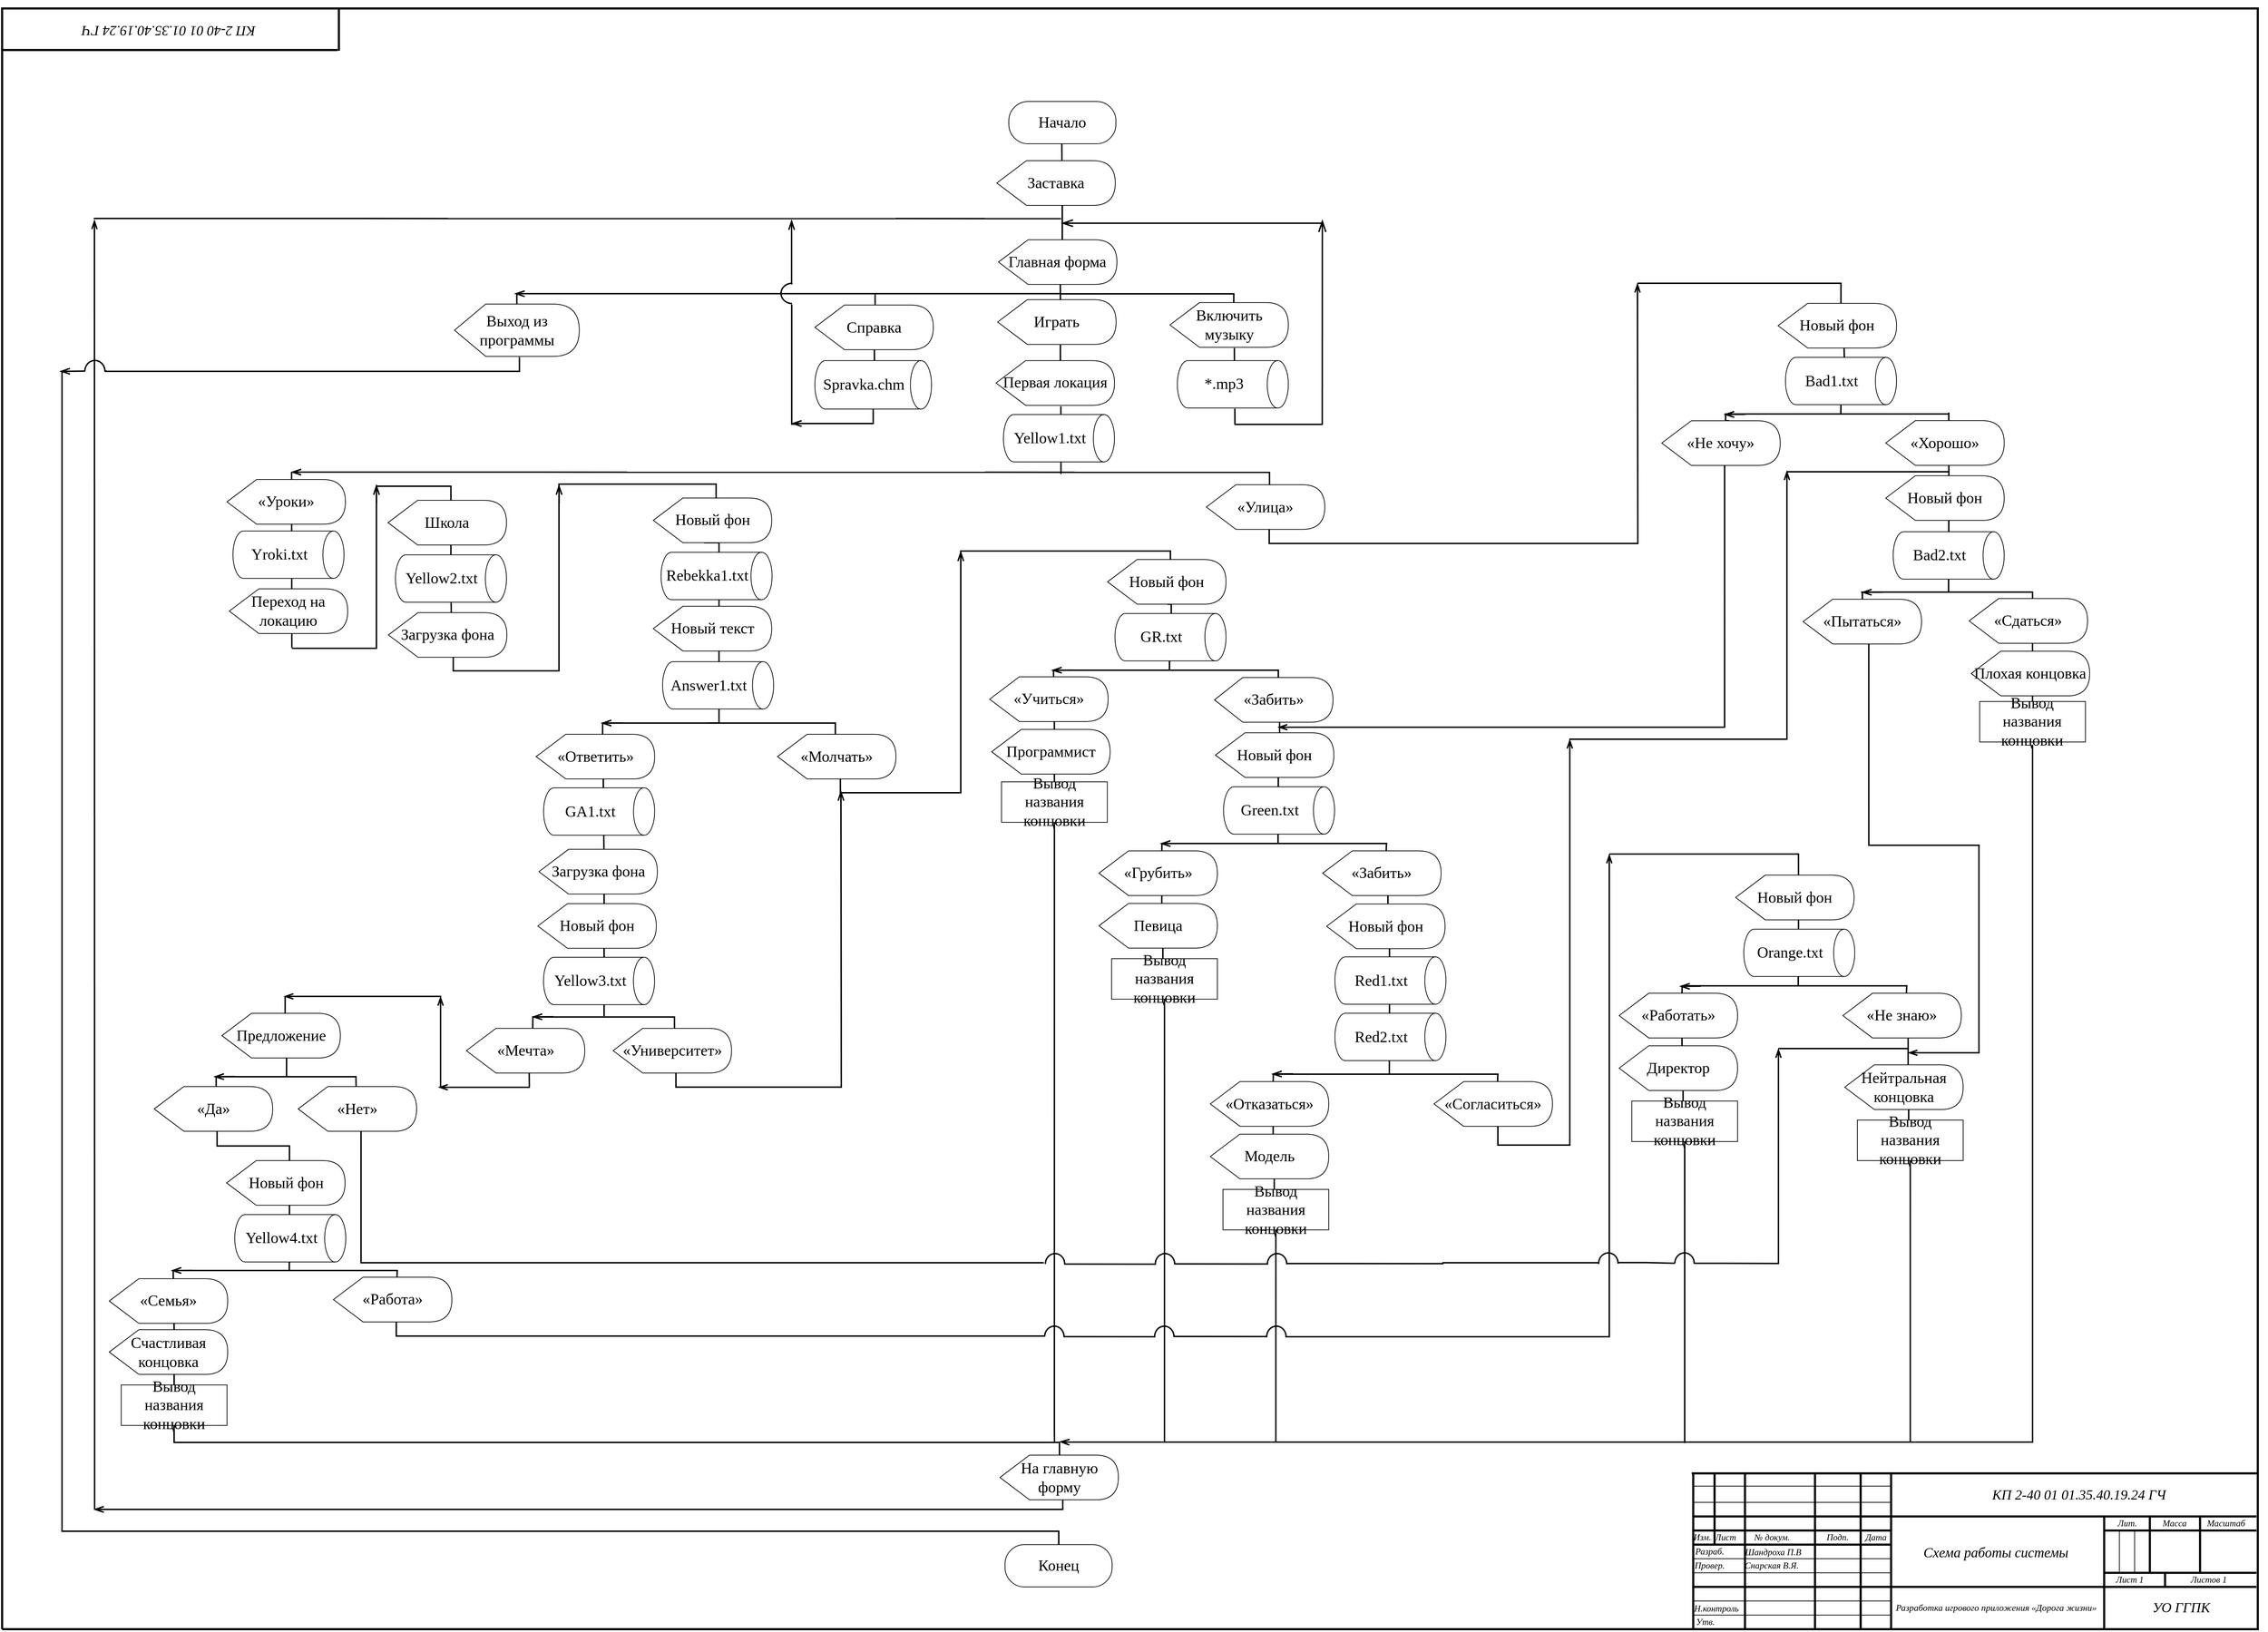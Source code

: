 <mxfile version="24.6.4" type="device">
  <diagram name="Страница — 1" id="08WNWxZFKdGTUDTneu4I">
    <mxGraphModel dx="3867" dy="2300" grid="0" gridSize="10" guides="1" tooltips="1" connect="1" arrows="1" fold="1" page="1" pageScale="1" pageWidth="3300" pageHeight="2339" math="0" shadow="0">
      <root>
        <mxCell id="0" />
        <mxCell id="1" parent="0" />
        <UserObject label="&lt;div style=&quot;font-size: 30px;&quot;&gt;&lt;/div&gt;" tags="Фон" id="COeZKT1pooXrTItKmlAN-1">
          <mxCell style="verticalAlign=middle;align=center;overflow=width;vsdxID=1;fillColor=none;shape=stencil(nZBLDoAgDERP0z3SIyjew0SURgSD+Lu9kMZoXLhwN9O+tukAlrNpJg1SzDH4QW/URgNYgZTkjA4UkwJUgGXng+6DX1zLfmoymdXo17xh5zmRJ6Q42BWCfc2oJfdAr+Yv+AP9Cb7OJ3H/2JG1HNGz/84klThPVCc=);strokeWidth=3;points=[];labelBackgroundColor=none;rounded=0;html=1;whiteSpace=wrap;fontSize=30;movable=0;resizable=0;rotatable=0;deletable=0;editable=0;locked=1;connectable=0;" parent="1" vertex="1">
            <mxGeometry x="80.0" y="20" width="3200.01" height="2300" as="geometry" />
          </mxCell>
        </UserObject>
        <mxCell id="COeZKT1pooXrTItKmlAN-52" value="&lt;div style=&quot;font-size: 1px&quot;&gt;&lt;p style=&quot;text-align:center;margin-left:0;margin-right:0;margin-top:0px;margin-bottom:0px;text-indent:0;vertical-align:middle;direction:ltr;&quot;&gt;&lt;font style=&quot;font-size:19.76px;font-family:ISOCPEUR;color:#000000;direction:ltr;letter-spacing:0px;line-height:120%;opacity:1&quot;&gt;&lt;i&gt;К&lt;/i&gt;&lt;/font&gt;&lt;font style=&quot;font-size:19.76px;font-family:ISOCPEUR;color:#000000;direction:ltr;letter-spacing:0px;line-height:120%;opacity:1&quot;&gt;&lt;i&gt;П 2-&lt;/i&gt;&lt;/font&gt;&lt;font style=&quot;font-size:19.76px;font-family:ISOCPEUR;color:#000000;direction:ltr;letter-spacing:0px;line-height:120%;opacity:1&quot;&gt;&lt;i&gt;40 &lt;/i&gt;&lt;/font&gt;&lt;font style=&quot;font-size:19.76px;font-family:ISOCPEUR;color:#000000;direction:ltr;letter-spacing:0px;line-height:120%;opacity:1&quot;&gt;&lt;i&gt;0&lt;/i&gt;&lt;/font&gt;&lt;font style=&quot;font-size:19.76px;font-family:ISOCPEUR;color:#000000;direction:ltr;letter-spacing:0px;line-height:120%;opacity:1&quot;&gt;&lt;i&gt;1 01.35&lt;/i&gt;&lt;/font&gt;&lt;font style=&quot;font-size:19.76px;font-family:ISOCPEUR;color:#000000;direction:ltr;letter-spacing:0px;line-height:120%;opacity:1&quot;&gt;&lt;i&gt;.40&lt;/i&gt;&lt;/font&gt;&lt;font style=&quot;font-size:19.76px;font-family:ISOCPEUR;color:#000000;direction:ltr;letter-spacing:0px;line-height:120%;opacity:1&quot;&gt;&lt;i&gt;.19&lt;/i&gt;&lt;/font&gt;&lt;font style=&quot;font-size:19.76px;font-family:ISOCPEUR;color:#000000;direction:ltr;letter-spacing:0px;line-height:120%;opacity:1&quot;&gt;&lt;i&gt;.24 ГЧ&lt;/i&gt;&lt;/font&gt;&lt;font style=&quot;font-size:19.76px;font-family:ISOCPEUR;color:#000000;direction:ltr;letter-spacing:0px;line-height:120%;opacity:1&quot;&gt;&lt;i&gt;&lt;br&gt;&lt;/i&gt;&lt;/font&gt;&lt;/p&gt;&lt;/div&gt;" style="text;vsdxID=200;fillColor=none;strokeColor=none;points=[];labelBackgroundColor=none;rounded=0;html=1;whiteSpace=wrap;verticalAlign=middle;align=center;overflow=width;rotation=180.09;;html=1;movable=1;resizable=1;rotatable=1;deletable=1;editable=1;locked=0;connectable=1;strokeWidth=1;" parent="1" vertex="1">
          <mxGeometry x="81.1" y="9.08" width="469.9" height="87.01" as="geometry" />
        </mxCell>
        <mxCell id="COeZKT1pooXrTItKmlAN-285" value="" style="endArrow=none;html=1;rounded=0;strokeWidth=2;startArrow=openThin;startFill=0;startSize=9;" parent="1" edge="1">
          <mxGeometry width="50" height="50" relative="1" as="geometry">
            <mxPoint x="211" y="320" as="sourcePoint" />
            <mxPoint x="211.24" y="2149.04" as="targetPoint" />
          </mxGeometry>
        </mxCell>
        <mxCell id="RtJh5RVURmU-iK2Eab-f-115" value="" style="verticalLabelPosition=bottom;verticalAlign=top;html=1;shape=mxgraph.basic.arc;startAngle=0.25;endAngle=0.756;rotation=90;direction=south;strokeWidth=2;fontFamily=isocpeur;" parent="1" vertex="1">
          <mxGeometry x="196.001" y="520.781" width="31.235" height="28.699" as="geometry" />
        </mxCell>
        <UserObject label="" tags="Фон" id="RtJh5RVURmU-iK2Eab-f-211">
          <mxCell style="vsdxID=2;edgeStyle=none;startArrow=none;endArrow=none;startSize=5;endSize=5;strokeWidth=3;spacingTop=0;spacingBottom=0;spacingLeft=0;spacingRight=0;verticalAlign=middle;html=1;labelBackgroundColor=none;rounded=0;fontColor=default;fontFamily=isocpeur;movable=0;resizable=0;rotatable=0;deletable=0;editable=0;locked=1;connectable=0;" parent="1" edge="1">
            <mxGeometry relative="1" as="geometry">
              <mxPoint as="offset" />
              <Array as="points" />
              <mxPoint x="79" y="79" as="sourcePoint" />
              <mxPoint x="556" y="79" as="targetPoint" />
            </mxGeometry>
          </mxCell>
        </UserObject>
        <mxCell id="RtJh5RVURmU-iK2Eab-f-90" value="Заставка" style="shape=display;whiteSpace=wrap;html=1;fontSize=22;fontFamily=isocpeur;" parent="1" vertex="1">
          <mxGeometry x="1491.145" y="236.034" width="168.051" height="63.415" as="geometry" />
        </mxCell>
        <mxCell id="NguQTIr1SdlHwa-LjI-z-46" style="edgeStyle=orthogonalEdgeStyle;rounded=0;orthogonalLoop=1;jettySize=auto;html=1;exitX=0;exitY=0;exitDx=92.077;exitDy=74.279;exitPerimeter=0;strokeWidth=2;endArrow=none;endFill=0;endSize=10;entryX=-0.054;entryY=0.58;entryDx=0;entryDy=0;entryPerimeter=0;" parent="1" edge="1">
          <mxGeometry relative="1" as="geometry">
            <mxPoint x="227.518" y="533.632" as="targetPoint" />
            <mxPoint x="813.879" y="514.797" as="sourcePoint" />
            <Array as="points">
              <mxPoint x="814" y="535" />
              <mxPoint x="228" y="535" />
            </Array>
          </mxGeometry>
        </mxCell>
        <mxCell id="RtJh5RVURmU-iK2Eab-f-91" value="Выход из программы" style="shape=display;whiteSpace=wrap;html=1;fontSize=22;fontFamily=isocpeur;" parent="1" vertex="1">
          <mxGeometry x="721.802" y="439.519" width="177.034" height="74.279" as="geometry" />
        </mxCell>
        <mxCell id="RtJh5RVURmU-iK2Eab-f-92" value="" style="endArrow=none;html=1;rounded=0;strokeWidth=2;fontFamily=isocpeur;" parent="1" edge="1">
          <mxGeometry width="50" height="50" relative="1" as="geometry">
            <mxPoint x="1581.318" y="433.745" as="sourcePoint" />
            <mxPoint x="1581.206" y="411.461" as="targetPoint" />
          </mxGeometry>
        </mxCell>
        <mxCell id="RtJh5RVURmU-iK2Eab-f-93" value="" style="endArrow=none;html=1;rounded=0;strokeWidth=2;fontFamily=isocpeur;" parent="1" edge="1">
          <mxGeometry width="50" height="50" relative="1" as="geometry">
            <mxPoint x="1583.484" y="236.034" as="sourcePoint" />
            <mxPoint x="1583.372" y="212.461" as="targetPoint" />
          </mxGeometry>
        </mxCell>
        <mxCell id="RtJh5RVURmU-iK2Eab-f-95" value="" style="endArrow=none;html=1;rounded=0;strokeWidth=2;fontFamily=isocpeur;" parent="1" edge="1">
          <mxGeometry width="50" height="50" relative="1" as="geometry">
            <mxPoint x="1317.514" y="526.648" as="sourcePoint" />
            <mxPoint x="1317.402" y="504.365" as="targetPoint" />
          </mxGeometry>
        </mxCell>
        <mxCell id="RtJh5RVURmU-iK2Eab-f-96" value="" style="endArrow=none;html=1;rounded=0;strokeWidth=2;fontFamily=isocpeur;" parent="1" edge="1">
          <mxGeometry width="50" height="50" relative="1" as="geometry">
            <mxPoint x="1828.251" y="524.213" as="sourcePoint" />
            <mxPoint x="1828.139" y="501.929" as="targetPoint" />
          </mxGeometry>
        </mxCell>
        <mxCell id="RtJh5RVURmU-iK2Eab-f-97" value="" style="endArrow=none;html=1;rounded=0;strokeWidth=2;fontFamily=isocpeur;" parent="1" edge="1">
          <mxGeometry width="50" height="50" relative="1" as="geometry">
            <mxPoint x="1580.52" y="424.976" as="sourcePoint" />
            <mxPoint x="1828.315" y="424.976" as="targetPoint" />
          </mxGeometry>
        </mxCell>
        <mxCell id="RtJh5RVURmU-iK2Eab-f-98" value="" style="endArrow=none;html=1;rounded=0;strokeWidth=2;startArrow=openThin;startFill=0;fontFamily=isocpeur;startSize=10;" parent="1" edge="1">
          <mxGeometry width="50" height="50" relative="1" as="geometry">
            <mxPoint x="807.153" y="424.807" as="sourcePoint" />
            <mxPoint x="1580.203" y="424.807" as="targetPoint" />
          </mxGeometry>
        </mxCell>
        <mxCell id="RtJh5RVURmU-iK2Eab-f-99" value="" style="endArrow=none;html=1;rounded=0;strokeWidth=2;" parent="1" edge="1">
          <mxGeometry width="50" height="50" relative="1" as="geometry">
            <mxPoint x="210" y="318" as="sourcePoint" />
            <mxPoint x="1582.328" y="318.218" as="targetPoint" />
          </mxGeometry>
        </mxCell>
        <mxCell id="RtJh5RVURmU-iK2Eab-f-100" value="" style="endArrow=none;html=1;rounded=0;strokeWidth=2;fontFamily=isocpeur;" parent="1" edge="1">
          <mxGeometry width="50" height="50" relative="1" as="geometry">
            <mxPoint x="810.195" y="439.519" as="sourcePoint" />
            <mxPoint x="810.195" y="424.663" as="targetPoint" />
          </mxGeometry>
        </mxCell>
        <mxCell id="RtJh5RVURmU-iK2Eab-f-101" value="" style="endArrow=none;html=1;rounded=0;strokeWidth=2;fontFamily=isocpeur;" parent="1" edge="1">
          <mxGeometry width="50" height="50" relative="1" as="geometry">
            <mxPoint x="1318.464" y="440.62" as="sourcePoint" />
            <mxPoint x="1318.464" y="425.764" as="targetPoint" />
          </mxGeometry>
        </mxCell>
        <mxCell id="RtJh5RVURmU-iK2Eab-f-102" value="" style="endArrow=none;html=1;rounded=0;strokeWidth=2;fontFamily=isocpeur;" parent="1" edge="1">
          <mxGeometry width="50" height="50" relative="1" as="geometry">
            <mxPoint x="1827.236" y="438.185" as="sourcePoint" />
            <mxPoint x="1827.342" y="425.416" as="targetPoint" />
          </mxGeometry>
        </mxCell>
        <mxCell id="RtJh5RVURmU-iK2Eab-f-105" value="" style="endArrow=none;html=1;rounded=0;strokeWidth=2;fontFamily=isocpeur;" parent="1" edge="1">
          <mxGeometry width="50" height="50" relative="1" as="geometry">
            <mxPoint x="1828.31" y="610.241" as="sourcePoint" />
            <mxPoint x="1952.234" y="610.241" as="targetPoint" />
          </mxGeometry>
        </mxCell>
        <mxCell id="RtJh5RVURmU-iK2Eab-f-106" value="" style="endArrow=openThin;html=1;rounded=0;strokeWidth=2;endFill=0;movable=1;resizable=1;rotatable=1;deletable=1;editable=1;locked=0;connectable=1;fontFamily=isocpeur;endSize=13;" parent="1" edge="1">
          <mxGeometry width="50" height="50" relative="1" as="geometry">
            <mxPoint x="1952.81" y="611" as="sourcePoint" />
            <mxPoint x="1952.938" y="320" as="targetPoint" />
          </mxGeometry>
        </mxCell>
        <mxCell id="RtJh5RVURmU-iK2Eab-f-107" value="" style="endArrow=openThin;html=1;rounded=0;strokeWidth=2;endFill=0;fontFamily=isocpeur;startSize=6;endSize=12;" parent="1" edge="1">
          <mxGeometry width="50" height="50" relative="1" as="geometry">
            <mxPoint x="1954.809" y="324.75" as="sourcePoint" />
            <mxPoint x="1583.037" y="324.75" as="targetPoint" />
          </mxGeometry>
        </mxCell>
        <mxCell id="RtJh5RVURmU-iK2Eab-f-108" value="" style="endArrow=none;html=1;rounded=0;strokeWidth=2;fontFamily=isocpeur;" parent="1" edge="1">
          <mxGeometry width="50" height="50" relative="1" as="geometry">
            <mxPoint x="1828.949" y="610.241" as="sourcePoint" />
            <mxPoint x="1828.837" y="587.958" as="targetPoint" />
          </mxGeometry>
        </mxCell>
        <mxCell id="RtJh5RVURmU-iK2Eab-f-111" value="" style="endArrow=none;html=1;rounded=0;strokeWidth=2;fontFamily=isocpeur;endFill=0;startArrow=openThin;startFill=0;startSize=10;" parent="1" edge="1">
          <mxGeometry width="50" height="50" relative="1" as="geometry">
            <mxPoint x="490" y="678" as="sourcePoint" />
            <mxPoint x="1879.001" y="678.235" as="targetPoint" />
          </mxGeometry>
        </mxCell>
        <mxCell id="RtJh5RVURmU-iK2Eab-f-112" value="" style="endArrow=none;html=1;rounded=0;strokeWidth=2;fontFamily=isocpeur;" parent="1" edge="1">
          <mxGeometry width="50" height="50" relative="1" as="geometry">
            <mxPoint x="1582.163" y="680.668" as="sourcePoint" />
            <mxPoint x="1582.021" y="584.647" as="targetPoint" />
          </mxGeometry>
        </mxCell>
        <mxCell id="RtJh5RVURmU-iK2Eab-f-113" value="" style="endArrow=none;html=1;rounded=0;strokeWidth=2;exitX=0.506;exitY=0;exitDx=0;exitDy=0;exitPerimeter=0;fontFamily=isocpeur;" parent="1" edge="1">
          <mxGeometry width="50" height="50" relative="1" as="geometry">
            <mxPoint x="1581.265" y="521.86" as="sourcePoint" />
            <mxPoint x="1581.306" y="497.489" as="targetPoint" />
          </mxGeometry>
        </mxCell>
        <mxCell id="RtJh5RVURmU-iK2Eab-f-123" value="" style="endArrow=none;html=1;rounded=0;strokeWidth=2;fontFamily=isocpeur;exitX=0;exitY=0;exitDx=89.178;exitDy=0;exitPerimeter=0;entryX=0.556;entryY=0.997;entryDx=0;entryDy=0;entryPerimeter=0;" parent="1" edge="1">
          <mxGeometry width="50" height="50" relative="1" as="geometry">
            <mxPoint x="1584" y="348.222" as="sourcePoint" />
            <mxPoint x="1584" y="299.259" as="targetPoint" />
            <Array as="points" />
          </mxGeometry>
        </mxCell>
        <mxCell id="RtJh5RVURmU-iK2Eab-f-124" value="Главная форма" style="shape=display;whiteSpace=wrap;html=1;fontSize=22;fontFamily=isocpeur;" parent="1" vertex="1">
          <mxGeometry x="1493.49" y="348.222" width="168.051" height="63.415" as="geometry" />
        </mxCell>
        <mxCell id="RtJh5RVURmU-iK2Eab-f-126" value="Играть" style="shape=display;whiteSpace=wrap;html=1;fontSize=22;fontFamily=isocpeur;" parent="1" vertex="1">
          <mxGeometry x="1492.337" y="433.29" width="168.051" height="63.415" as="geometry" />
        </mxCell>
        <mxCell id="RtJh5RVURmU-iK2Eab-f-127" value="Включить музыку" style="shape=display;whiteSpace=wrap;html=1;fontSize=22;fontFamily=isocpeur;" parent="1" vertex="1">
          <mxGeometry x="1736.696" y="437.437" width="168.051" height="63.415" as="geometry" />
        </mxCell>
        <mxCell id="RtJh5RVURmU-iK2Eab-f-128" value="&lt;div style=&quot;font-size: 22px;&quot;&gt;*.mp3&lt;/div&gt;" style="shape=cylinder3;whiteSpace=wrap;html=1;boundedLbl=1;backgroundOutline=1;size=15;rotation=0;textDirection=ltr;direction=south;fontSize=22;fontFamily=isocpeur;" parent="1" vertex="1">
          <mxGeometry x="1747.201" y="519.784" width="157.547" height="67.217" as="geometry" />
        </mxCell>
        <mxCell id="RtJh5RVURmU-iK2Eab-f-129" value="Справка" style="shape=display;whiteSpace=wrap;html=1;fontSize=22;fontFamily=isocpeur;strokeWidth=1;" parent="1" vertex="1">
          <mxGeometry x="1232.997" y="440.846" width="168.051" height="63.415" as="geometry" />
        </mxCell>
        <mxCell id="NguQTIr1SdlHwa-LjI-z-53" style="edgeStyle=orthogonalEdgeStyle;rounded=0;orthogonalLoop=1;jettySize=auto;html=1;exitX=1;exitY=0.5;exitDx=0;exitDy=0;exitPerimeter=0;strokeWidth=2;endArrow=openThin;endFill=0;endSize=10;" parent="1" source="RtJh5RVURmU-iK2Eab-f-130" edge="1">
          <mxGeometry relative="1" as="geometry">
            <mxPoint x="1200" y="609" as="targetPoint" />
            <Array as="points">
              <mxPoint x="1316" y="609" />
              <mxPoint x="1200" y="609" />
            </Array>
          </mxGeometry>
        </mxCell>
        <mxCell id="RtJh5RVURmU-iK2Eab-f-130" value="&lt;div style=&quot;font-size: 22px;&quot;&gt;Spravka.chm&lt;/div&gt;" style="shape=cylinder3;whiteSpace=wrap;html=1;boundedLbl=1;backgroundOutline=1;size=15;rotation=0;textDirection=ltr;direction=south;fontSize=22;fontFamily=isocpeur;" parent="1" vertex="1">
          <mxGeometry x="1232.997" y="519.784" width="165.529" height="68.692" as="geometry" />
        </mxCell>
        <mxCell id="RtJh5RVURmU-iK2Eab-f-131" value="Первая локация" style="shape=display;whiteSpace=wrap;html=1;fontSize=22;fontFamily=isocpeur;" parent="1" vertex="1">
          <mxGeometry x="1490.033" y="519.784" width="168.051" height="63.415" as="geometry" />
        </mxCell>
        <mxCell id="RtJh5RVURmU-iK2Eab-f-132" value="&lt;div style=&quot;font-size: 22px;&quot;&gt;Yellow1.txt&lt;/div&gt;" style="shape=cylinder3;whiteSpace=wrap;html=1;boundedLbl=1;backgroundOutline=1;size=15;rotation=0;textDirection=ltr;direction=south;fontSize=22;fontFamily=isocpeur;" parent="1" vertex="1">
          <mxGeometry x="1500.537" y="596.223" width="157.547" height="67.217" as="geometry" />
        </mxCell>
        <mxCell id="RtJh5RVURmU-iK2Eab-f-133" value="" style="endArrow=none;html=1;rounded=0;strokeWidth=2;fontFamily=isocpeur;" parent="1" edge="1">
          <mxGeometry width="50" height="50" relative="1" as="geometry">
            <mxPoint x="1878.07" y="701.217" as="sourcePoint" />
            <mxPoint x="1877.958" y="678.934" as="targetPoint" />
          </mxGeometry>
        </mxCell>
        <mxCell id="RtJh5RVURmU-iK2Eab-f-134" value="" style="endArrow=none;html=1;rounded=0;strokeWidth=2;fontFamily=isocpeur;" parent="1" edge="1">
          <mxGeometry width="50" height="50" relative="1" as="geometry">
            <mxPoint x="491" y="927" as="sourcePoint" />
            <mxPoint x="490.674" y="677.849" as="targetPoint" />
          </mxGeometry>
        </mxCell>
        <mxCell id="RtJh5RVURmU-iK2Eab-f-135" value="&lt;span style=&quot;font-family: ISOCPEUR;&quot;&gt;«&lt;/span&gt;Уроки&lt;span style=&quot;font-family: ISOCPEUR;&quot;&gt;»&lt;/span&gt;" style="shape=display;whiteSpace=wrap;html=1;fontSize=22;fontFamily=isocpeur;" parent="1" vertex="1">
          <mxGeometry x="398.999" y="688.461" width="168.051" height="63.415" as="geometry" />
        </mxCell>
        <mxCell id="G5mgxXajQfwZSKG5oSLH-16" style="edgeStyle=orthogonalEdgeStyle;rounded=0;orthogonalLoop=1;jettySize=auto;html=1;exitX=0;exitY=0;exitDx=89.178;exitDy=63.415;exitPerimeter=0;strokeWidth=2;endArrow=openThin;endFill=0;endSize=9;" parent="1" source="RtJh5RVURmU-iK2Eab-f-136" edge="1">
          <mxGeometry relative="1" as="geometry">
            <mxPoint x="2400" y="410" as="targetPoint" />
          </mxGeometry>
        </mxCell>
        <mxCell id="RtJh5RVURmU-iK2Eab-f-136" value="&lt;span style=&quot;font-family: ISOCPEUR;&quot;&gt;«&lt;/span&gt;Улица&lt;span style=&quot;font-family: ISOCPEUR;&quot;&gt;»&lt;/span&gt;" style="shape=display;whiteSpace=wrap;html=1;fontSize=22;fontFamily=isocpeur;" parent="1" vertex="1">
          <mxGeometry x="1788.396" y="695.818" width="168.051" height="63.415" as="geometry" />
        </mxCell>
        <mxCell id="RtJh5RVURmU-iK2Eab-f-137" value="&lt;div style=&quot;font-size: 22px;&quot;&gt;Yroki.txt&lt;/div&gt;" style="shape=cylinder3;whiteSpace=wrap;html=1;boundedLbl=1;backgroundOutline=1;size=15;rotation=0;textDirection=ltr;direction=south;fontSize=22;fontFamily=isocpeur;" parent="1" vertex="1">
          <mxGeometry x="407.503" y="761.566" width="157.547" height="67.217" as="geometry" />
        </mxCell>
        <mxCell id="RtJh5RVURmU-iK2Eab-f-138" value="&lt;div style=&quot;&quot;&gt;&lt;span style=&quot;background-color: initial;&quot;&gt;Переход на локацию&lt;/span&gt;&lt;/div&gt;" style="shape=display;whiteSpace=wrap;html=1;fontSize=22;fontFamily=isocpeur;align=center;" parent="1" vertex="1">
          <mxGeometry x="402.251" y="843.578" width="168.051" height="63.415" as="geometry" />
        </mxCell>
        <mxCell id="RtJh5RVURmU-iK2Eab-f-347" style="edgeStyle=orthogonalEdgeStyle;rounded=0;orthogonalLoop=1;jettySize=auto;html=1;endArrow=none;endFill=0;strokeWidth=2;exitX=0;exitY=0;exitDx=89.178;exitDy=63.415;exitPerimeter=0;" parent="1" source="RtJh5RVURmU-iK2Eab-f-205" edge="1">
          <mxGeometry relative="1" as="geometry">
            <mxPoint x="383.684" y="1537" as="targetPoint" />
            <mxPoint x="384" y="1630" as="sourcePoint" />
            <Array as="points">
              <mxPoint x="385" y="1582" />
              <mxPoint x="384" y="1582" />
            </Array>
          </mxGeometry>
        </mxCell>
        <mxCell id="RtJh5RVURmU-iK2Eab-f-205" value="&lt;div style=&quot;&quot;&gt;&lt;span style=&quot;font-family: ISOCPEUR; background-color: initial;&quot;&gt;«&lt;/span&gt;&lt;span style=&quot;background-color: initial;&quot;&gt;Да&lt;/span&gt;&lt;span style=&quot;font-family: ISOCPEUR; background-color: initial;&quot;&gt;»&lt;/span&gt;&lt;/div&gt;" style="shape=display;whiteSpace=wrap;html=1;fontSize=22;fontFamily=isocpeur;align=center;" parent="1" vertex="1">
          <mxGeometry x="295.794" y="1550.004" width="168.051" height="63.415" as="geometry" />
        </mxCell>
        <mxCell id="RtJh5RVURmU-iK2Eab-f-348" style="edgeStyle=orthogonalEdgeStyle;rounded=0;orthogonalLoop=1;jettySize=auto;html=1;endArrow=none;endFill=0;strokeWidth=2;exitX=0.489;exitY=-0.002;exitDx=0;exitDy=0;exitPerimeter=0;" parent="1" source="RtJh5RVURmU-iK2Eab-f-206" edge="1">
          <mxGeometry relative="1" as="geometry">
            <mxPoint x="582" y="1535" as="targetPoint" />
            <mxPoint x="582.033" y="1545.004" as="sourcePoint" />
          </mxGeometry>
        </mxCell>
        <mxCell id="NguQTIr1SdlHwa-LjI-z-26" style="edgeStyle=orthogonalEdgeStyle;rounded=0;orthogonalLoop=1;jettySize=auto;html=1;exitX=0;exitY=0;exitDx=89.178;exitDy=63.415;exitPerimeter=0;strokeWidth=2;endArrow=none;endFill=0;entryX=1.078;entryY=0.543;entryDx=0;entryDy=0;entryPerimeter=0;" parent="1" source="RtJh5RVURmU-iK2Eab-f-206" target="NguQTIr1SdlHwa-LjI-z-20" edge="1">
          <mxGeometry relative="1" as="geometry">
            <mxPoint x="1400" y="1860" as="targetPoint" />
            <Array as="points">
              <mxPoint x="589" y="1800" />
              <mxPoint x="1558" y="1800" />
            </Array>
          </mxGeometry>
        </mxCell>
        <mxCell id="RtJh5RVURmU-iK2Eab-f-206" value="&lt;div style=&quot;&quot;&gt;&lt;span style=&quot;font-family: ISOCPEUR; background-color: initial;&quot;&gt;«&lt;/span&gt;&lt;span style=&quot;background-color: initial;&quot;&gt;Нет&lt;/span&gt;&lt;span style=&quot;font-family: ISOCPEUR; background-color: initial;&quot;&gt;»&lt;/span&gt;&lt;/div&gt;" style="shape=display;whiteSpace=wrap;html=1;fontSize=22;fontFamily=isocpeur;align=center;" parent="1" vertex="1">
          <mxGeometry x="500.002" y="1550.004" width="168.051" height="63.415" as="geometry" />
        </mxCell>
        <UserObject label="" tags="Фон" id="RtJh5RVURmU-iK2Eab-f-212">
          <mxCell style="vsdxID=11;edgeStyle=none;startArrow=none;endArrow=none;startSize=5;endSize=5;strokeWidth=3;spacingTop=0;spacingBottom=0;spacingLeft=0;spacingRight=0;verticalAlign=middle;html=1;labelBackgroundColor=none;rounded=0;fontColor=default;fontFamily=isocpeur;movable=0;resizable=0;rotatable=0;deletable=0;editable=0;locked=1;connectable=0;" parent="1" edge="1">
            <mxGeometry relative="1" as="geometry">
              <Array as="points" />
              <mxPoint x="557.769" y="80" as="sourcePoint" />
              <mxPoint x="557.769" y="20" as="targetPoint" />
            </mxGeometry>
          </mxCell>
        </UserObject>
        <mxCell id="RtJh5RVURmU-iK2Eab-f-292" style="edgeStyle=orthogonalEdgeStyle;rounded=0;orthogonalLoop=1;jettySize=auto;html=1;exitX=0;exitY=0;exitDx=89.178;exitDy=0;exitPerimeter=0;strokeWidth=2;endArrow=none;endFill=0;" parent="1" source="RtJh5RVURmU-iK2Eab-f-139" edge="1">
          <mxGeometry relative="1" as="geometry">
            <mxPoint x="491" y="928" as="targetPoint" />
            <Array as="points">
              <mxPoint x="717" y="698" />
              <mxPoint x="611" y="698" />
              <mxPoint x="611" y="928" />
            </Array>
          </mxGeometry>
        </mxCell>
        <mxCell id="RtJh5RVURmU-iK2Eab-f-294" style="edgeStyle=orthogonalEdgeStyle;rounded=0;orthogonalLoop=1;jettySize=auto;html=1;exitX=0;exitY=0;exitDx=89.178;exitDy=63.415;exitPerimeter=0;strokeWidth=2;endArrow=none;endFill=0;entryX=0;entryY=0;entryDx=89.178;entryDy=0;entryPerimeter=0;" parent="1" source="RtJh5RVURmU-iK2Eab-f-139" target="RtJh5RVURmU-iK2Eab-f-141" edge="1">
          <mxGeometry relative="1" as="geometry">
            <mxPoint x="717" y="960" as="targetPoint" />
          </mxGeometry>
        </mxCell>
        <mxCell id="RtJh5RVURmU-iK2Eab-f-139" value="&lt;div style=&quot;&quot;&gt;&lt;span style=&quot;background-color: initial;&quot;&gt;Школа&lt;/span&gt;&lt;/div&gt;" style="shape=display;whiteSpace=wrap;html=1;fontSize=22;fontFamily=isocpeur;align=center;" parent="1" vertex="1">
          <mxGeometry x="627.492" y="717.996" width="168.051" height="63.415" as="geometry" />
        </mxCell>
        <mxCell id="RtJh5RVURmU-iK2Eab-f-140" value="&lt;div style=&quot;font-size: 22px;&quot;&gt;Yellow2.txt&lt;/div&gt;" style="shape=cylinder3;whiteSpace=wrap;html=1;boundedLbl=1;backgroundOutline=1;size=15;rotation=0;textDirection=ltr;direction=south;fontSize=22;fontFamily=isocpeur;" parent="1" vertex="1">
          <mxGeometry x="637.996" y="795.364" width="157.547" height="67.217" as="geometry" />
        </mxCell>
        <mxCell id="RtJh5RVURmU-iK2Eab-f-141" value="Загрузка фона" style="shape=display;whiteSpace=wrap;html=1;fontSize=22;fontFamily=isocpeur;align=center;" parent="1" vertex="1">
          <mxGeometry x="628.021" y="877.348" width="168.051" height="63.415" as="geometry" />
        </mxCell>
        <mxCell id="RtJh5RVURmU-iK2Eab-f-330" style="edgeStyle=orthogonalEdgeStyle;rounded=0;orthogonalLoop=1;jettySize=auto;html=1;exitX=0;exitY=0;exitDx=89.178;exitDy=0;exitPerimeter=0;strokeWidth=2;endArrow=none;endFill=0;" parent="1" source="RtJh5RVURmU-iK2Eab-f-142" target="RtJh5RVURmU-iK2Eab-f-141" edge="1">
          <mxGeometry relative="1" as="geometry">
            <mxPoint x="720" y="950" as="targetPoint" />
            <Array as="points">
              <mxPoint x="1093" y="695" />
              <mxPoint x="870" y="695" />
              <mxPoint x="870" y="960" />
              <mxPoint x="720" y="960" />
            </Array>
          </mxGeometry>
        </mxCell>
        <mxCell id="RtJh5RVURmU-iK2Eab-f-331" style="edgeStyle=orthogonalEdgeStyle;rounded=0;orthogonalLoop=1;jettySize=auto;html=1;strokeWidth=2;endArrow=none;endFill=0;" parent="1" edge="1">
          <mxGeometry relative="1" as="geometry">
            <mxPoint x="1080" y="1034" as="targetPoint" />
            <mxPoint x="1075.889" y="778.136" as="sourcePoint" />
            <Array as="points">
              <mxPoint x="1097" y="778" />
              <mxPoint x="1097" y="1034" />
            </Array>
          </mxGeometry>
        </mxCell>
        <mxCell id="RtJh5RVURmU-iK2Eab-f-142" value="&lt;div style=&quot;&quot;&gt;&lt;span style=&quot;background-color: initial;&quot;&gt;Новый фон&lt;/span&gt;&lt;/div&gt;" style="shape=display;whiteSpace=wrap;html=1;fontSize=22;fontFamily=isocpeur;align=center;" parent="1" vertex="1">
          <mxGeometry x="1003.752" y="714.721" width="168.051" height="63.415" as="geometry" />
        </mxCell>
        <mxCell id="RtJh5RVURmU-iK2Eab-f-143" value="&lt;div style=&quot;font-size: 22px;&quot;&gt;Rebekka1.txt&lt;/div&gt;" style="shape=cylinder3;whiteSpace=wrap;html=1;boundedLbl=1;backgroundOutline=1;size=15;rotation=0;textDirection=ltr;direction=south;fontSize=22;fontFamily=isocpeur;" parent="1" vertex="1">
          <mxGeometry x="1014.785" y="791.811" width="157.547" height="67.217" as="geometry" />
        </mxCell>
        <mxCell id="RtJh5RVURmU-iK2Eab-f-144" value="&lt;div style=&quot;&quot;&gt;&lt;span style=&quot;background-color: initial;&quot;&gt;Новый текст&lt;/span&gt;&lt;/div&gt;" style="shape=display;whiteSpace=wrap;html=1;fontSize=22;fontFamily=isocpeur;align=center;" parent="1" vertex="1">
          <mxGeometry x="1003.752" y="868.422" width="168.051" height="63.415" as="geometry" />
        </mxCell>
        <mxCell id="RtJh5RVURmU-iK2Eab-f-145" value="&lt;div style=&quot;font-size: 22px;&quot;&gt;Answer1.txt&lt;/div&gt;" style="shape=cylinder3;whiteSpace=wrap;html=1;boundedLbl=1;backgroundOutline=1;size=15;rotation=0;textDirection=ltr;direction=south;fontSize=22;fontFamily=isocpeur;" parent="1" vertex="1">
          <mxGeometry x="1016.977" y="946.948" width="157.547" height="67.217" as="geometry" />
        </mxCell>
        <mxCell id="RtJh5RVURmU-iK2Eab-f-146" value="" style="endArrow=none;html=1;rounded=0;strokeWidth=2;fontFamily=isocpeur;" parent="1" edge="1">
          <mxGeometry width="50" height="50" relative="1" as="geometry">
            <mxPoint x="931" y="1034.183" as="sourcePoint" />
            <mxPoint x="1262.065" y="1034.183" as="targetPoint" />
          </mxGeometry>
        </mxCell>
        <mxCell id="RtJh5RVURmU-iK2Eab-f-341" style="edgeStyle=orthogonalEdgeStyle;rounded=0;orthogonalLoop=1;jettySize=auto;html=1;strokeWidth=2;endArrow=none;endFill=0;" parent="1" edge="1">
          <mxGeometry relative="1" as="geometry">
            <mxPoint x="1262.026" y="1033" as="targetPoint" />
            <mxPoint x="1262.091" y="1052.995" as="sourcePoint" />
          </mxGeometry>
        </mxCell>
        <mxCell id="G5mgxXajQfwZSKG5oSLH-2" style="edgeStyle=orthogonalEdgeStyle;rounded=0;orthogonalLoop=1;jettySize=auto;html=1;exitX=0;exitY=0;exitDx=89.178;exitDy=63.415;exitPerimeter=0;strokeWidth=2;endArrow=openThin;endFill=0;startSize=6;endSize=10;" parent="1" source="RtJh5RVURmU-iK2Eab-f-147" edge="1">
          <mxGeometry relative="1" as="geometry">
            <mxPoint x="1440" y="790" as="targetPoint" />
            <Array as="points">
              <mxPoint x="1269" y="1133" />
              <mxPoint x="1440" y="1133" />
              <mxPoint x="1440" y="820" />
            </Array>
          </mxGeometry>
        </mxCell>
        <mxCell id="RtJh5RVURmU-iK2Eab-f-147" value="&lt;div style=&quot;&quot;&gt;&lt;span style=&quot;font-family: ISOCPEUR; background-color: initial;&quot;&gt;«&lt;/span&gt;&lt;span style=&quot;background-color: initial;&quot;&gt;Молчать&lt;/span&gt;&lt;span style=&quot;font-family: ISOCPEUR; background-color: initial;&quot;&gt;»&lt;/span&gt;&lt;/div&gt;" style="shape=display;whiteSpace=wrap;html=1;fontSize=22;fontFamily=isocpeur;align=center;" parent="1" vertex="1">
          <mxGeometry x="1180.001" y="1049.995" width="168.051" height="63.415" as="geometry" />
        </mxCell>
        <mxCell id="RtJh5RVURmU-iK2Eab-f-332" style="edgeStyle=orthogonalEdgeStyle;rounded=0;orthogonalLoop=1;jettySize=auto;html=1;exitX=0;exitY=0;exitDx=89.178;exitDy=0;exitPerimeter=0;endArrow=none;endFill=0;strokeWidth=2;" parent="1" edge="1">
          <mxGeometry relative="1" as="geometry">
            <mxPoint x="932" y="1033" as="targetPoint" />
            <mxPoint x="931.838" y="1052.996" as="sourcePoint" />
          </mxGeometry>
        </mxCell>
        <mxCell id="RtJh5RVURmU-iK2Eab-f-149" value="&lt;div style=&quot;&quot;&gt;&lt;span style=&quot;font-family: ISOCPEUR; background-color: initial;&quot;&gt;«&lt;/span&gt;&lt;span style=&quot;background-color: initial;&quot;&gt;Ответить&lt;/span&gt;&lt;span style=&quot;font-family: ISOCPEUR; background-color: initial;&quot;&gt;»&lt;/span&gt;&lt;/div&gt;" style="shape=display;whiteSpace=wrap;html=1;fontSize=22;fontFamily=isocpeur;align=center;" parent="1" vertex="1">
          <mxGeometry x="837.66" y="1049.996" width="168.051" height="63.415" as="geometry" />
        </mxCell>
        <mxCell id="RtJh5RVURmU-iK2Eab-f-334" style="edgeStyle=orthogonalEdgeStyle;rounded=0;orthogonalLoop=1;jettySize=auto;html=1;exitX=0;exitY=0;exitDx=89.178;exitDy=0;exitPerimeter=0;endArrow=none;endFill=0;strokeWidth=2;" parent="1" edge="1">
          <mxGeometry relative="1" as="geometry">
            <mxPoint x="833" y="1450" as="targetPoint" />
            <mxPoint x="832.737" y="1467.318" as="sourcePoint" />
          </mxGeometry>
        </mxCell>
        <mxCell id="RtJh5RVURmU-iK2Eab-f-156" value="&lt;div style=&quot;&quot;&gt;&lt;span style=&quot;font-family: ISOCPEUR; background-color: initial;&quot;&gt;«&lt;/span&gt;&lt;span style=&quot;background-color: initial;&quot;&gt;Мечта&lt;/span&gt;&lt;span style=&quot;font-family: ISOCPEUR; background-color: initial;&quot;&gt;»&lt;/span&gt;&lt;/div&gt;" style="shape=display;whiteSpace=wrap;html=1;fontSize=22;fontFamily=isocpeur;align=center;" parent="1" vertex="1">
          <mxGeometry x="738.559" y="1467.318" width="168.051" height="63.415" as="geometry" />
        </mxCell>
        <mxCell id="RtJh5RVURmU-iK2Eab-f-326" style="edgeStyle=orthogonalEdgeStyle;rounded=0;orthogonalLoop=1;jettySize=auto;html=1;exitX=0.568;exitY=0.421;exitDx=0;exitDy=0;exitPerimeter=0;strokeWidth=2;endArrow=none;endFill=0;" parent="1" edge="1">
          <mxGeometry relative="1" as="geometry">
            <mxPoint x="934" y="1450" as="targetPoint" />
            <mxPoint x="934.023" y="1240.001" as="sourcePoint" />
          </mxGeometry>
        </mxCell>
        <mxCell id="RtJh5RVURmU-iK2Eab-f-151" value="Загрузка фона" style="shape=display;whiteSpace=wrap;html=1;fontSize=22;fontFamily=isocpeur;align=center;" parent="1" vertex="1">
          <mxGeometry x="841.57" y="1213.303" width="168.051" height="63.415" as="geometry" />
        </mxCell>
        <mxCell id="RtJh5RVURmU-iK2Eab-f-152" value="&lt;div style=&quot;&quot;&gt;&lt;span style=&quot;background-color: initial;&quot;&gt;Новый фон&lt;/span&gt;&lt;/div&gt;" style="shape=display;whiteSpace=wrap;html=1;fontSize=22;fontFamily=isocpeur;align=center;" parent="1" vertex="1">
          <mxGeometry x="840.041" y="1290.393" width="168.051" height="63.415" as="geometry" />
        </mxCell>
        <mxCell id="RtJh5RVURmU-iK2Eab-f-153" value="" style="endArrow=none;html=1;rounded=0;strokeWidth=2;fontFamily=isocpeur;" parent="1" target="RtJh5RVURmU-iK2Eab-f-154" edge="1">
          <mxGeometry width="50" height="50" relative="1" as="geometry">
            <mxPoint x="937.654" y="1425.679" as="sourcePoint" />
            <mxPoint x="940.506" y="1042.142" as="targetPoint" />
          </mxGeometry>
        </mxCell>
        <mxCell id="RtJh5RVURmU-iK2Eab-f-154" value="&lt;div style=&quot;font-size: 22px;&quot;&gt;Yellow3.txt&lt;/div&gt;" style="shape=cylinder3;whiteSpace=wrap;html=1;boundedLbl=1;backgroundOutline=1;size=15;rotation=0;textDirection=ltr;direction=south;fontSize=22;fontFamily=isocpeur;" parent="1" vertex="1">
          <mxGeometry x="848.074" y="1366.497" width="157.547" height="67.217" as="geometry" />
        </mxCell>
        <mxCell id="RtJh5RVURmU-iK2Eab-f-155" value="" style="endArrow=none;html=1;rounded=0;strokeWidth=2;fontFamily=isocpeur;" parent="1" edge="1">
          <mxGeometry width="50" height="50" relative="1" as="geometry">
            <mxPoint x="833.77" y="1451.307" as="sourcePoint" />
            <mxPoint x="1033.77" y="1451.307" as="targetPoint" />
          </mxGeometry>
        </mxCell>
        <mxCell id="RtJh5RVURmU-iK2Eab-f-296" style="edgeStyle=orthogonalEdgeStyle;rounded=0;orthogonalLoop=1;jettySize=auto;html=1;strokeWidth=2;endArrow=none;endFill=0;" parent="1" edge="1">
          <mxGeometry relative="1" as="geometry">
            <mxPoint x="1033.795" y="1450.32" as="targetPoint" />
            <mxPoint x="1033.85" y="1470.315" as="sourcePoint" />
          </mxGeometry>
        </mxCell>
        <mxCell id="G5mgxXajQfwZSKG5oSLH-3" style="edgeStyle=orthogonalEdgeStyle;rounded=0;orthogonalLoop=1;jettySize=auto;html=1;exitX=0;exitY=0;exitDx=89.178;exitDy=63.415;exitPerimeter=0;strokeWidth=2;endArrow=openThin;endFill=0;endSize=10;" parent="1" source="RtJh5RVURmU-iK2Eab-f-157" edge="1">
          <mxGeometry relative="1" as="geometry">
            <mxPoint x="1270" y="1130" as="targetPoint" />
          </mxGeometry>
        </mxCell>
        <mxCell id="RtJh5RVURmU-iK2Eab-f-157" value="&lt;div style=&quot;&quot;&gt;&lt;span style=&quot;font-family: ISOCPEUR; background-color: initial;&quot;&gt;«&lt;/span&gt;&lt;span style=&quot;background-color: initial;&quot;&gt;Университет&lt;/span&gt;&lt;span style=&quot;font-family: ISOCPEUR; background-color: initial;&quot;&gt;»&lt;/span&gt;&lt;/div&gt;" style="shape=display;whiteSpace=wrap;html=1;fontSize=22;fontFamily=isocpeur;align=center;" parent="1" vertex="1">
          <mxGeometry x="946.769" y="1467.315" width="168.051" height="63.415" as="geometry" />
        </mxCell>
        <mxCell id="RtJh5RVURmU-iK2Eab-f-333" style="edgeStyle=orthogonalEdgeStyle;rounded=0;orthogonalLoop=1;jettySize=auto;html=1;exitX=0;exitY=0;exitDx=89.178;exitDy=63.415;exitPerimeter=0;entryX=0;entryY=0;entryDx=89.178;entryDy=0;entryPerimeter=0;endArrow=none;endFill=0;strokeWidth=2;" parent="1" edge="1">
          <mxGeometry relative="1" as="geometry">
            <mxPoint x="932.838" y="1113.411" as="sourcePoint" />
            <mxPoint x="933.748" y="1213.303" as="targetPoint" />
          </mxGeometry>
        </mxCell>
        <mxCell id="RtJh5RVURmU-iK2Eab-f-150" value="&lt;div style=&quot;font-size: 22px;&quot;&gt;GA1.txt&lt;/div&gt;" style="shape=cylinder3;whiteSpace=wrap;html=1;boundedLbl=1;backgroundOutline=1;size=15;rotation=0;textDirection=ltr;direction=south;fontSize=22;fontFamily=isocpeur;" parent="1" vertex="1">
          <mxGeometry x="848.164" y="1126.052" width="157.547" height="67.217" as="geometry" />
        </mxCell>
        <mxCell id="RtJh5RVURmU-iK2Eab-f-335" style="edgeStyle=orthogonalEdgeStyle;rounded=0;orthogonalLoop=1;jettySize=auto;html=1;exitX=0;exitY=0;exitDx=89.178;exitDy=63.415;exitPerimeter=0;strokeWidth=2;endArrow=none;endFill=0;" parent="1" source="RtJh5RVURmU-iK2Eab-f-156" edge="1">
          <mxGeometry relative="1" as="geometry">
            <mxPoint x="828" y="1550" as="targetPoint" />
          </mxGeometry>
        </mxCell>
        <mxCell id="RtJh5RVURmU-iK2Eab-f-337" value="" style="endArrow=openThin;html=1;rounded=0;strokeWidth=2;endFill=0;jumpSize=6;startSize=7;endSize=9;" parent="1" edge="1">
          <mxGeometry width="50" height="50" relative="1" as="geometry">
            <mxPoint x="828.7" y="1551" as="sourcePoint" />
            <mxPoint x="699" y="1551" as="targetPoint" />
          </mxGeometry>
        </mxCell>
        <mxCell id="RtJh5RVURmU-iK2Eab-f-339" style="edgeStyle=orthogonalEdgeStyle;rounded=0;orthogonalLoop=1;jettySize=auto;html=1;strokeWidth=2;endArrow=openThin;endFill=0;endSize=9;" parent="1" edge="1">
          <mxGeometry relative="1" as="geometry">
            <mxPoint x="703" y="1422" as="sourcePoint" />
            <mxPoint x="480" y="1422" as="targetPoint" />
            <Array as="points">
              <mxPoint x="588" y="1422" />
            </Array>
          </mxGeometry>
        </mxCell>
        <mxCell id="RtJh5RVURmU-iK2Eab-f-290" value="" style="group" parent="1" connectable="0" vertex="1">
          <mxGeometry x="2374.0" y="1249.921" width="488.051" height="405.076" as="geometry" />
        </mxCell>
        <mxCell id="RtJh5RVURmU-iK2Eab-f-273" style="edgeStyle=orthogonalEdgeStyle;rounded=0;orthogonalLoop=1;jettySize=auto;html=1;exitX=0;exitY=0;exitDx=89.178;exitDy=63.415;exitPerimeter=0;endArrow=none;endFill=0;strokeWidth=2;" parent="RtJh5RVURmU-iK2Eab-f-290" source="RtJh5RVURmU-iK2Eab-f-274" edge="1">
          <mxGeometry relative="1" as="geometry">
            <mxPoint x="259.889" y="66.22" as="sourcePoint" />
            <mxPoint x="254.453" y="76.649" as="targetPoint" />
          </mxGeometry>
        </mxCell>
        <mxCell id="G5mgxXajQfwZSKG5oSLH-38" style="edgeStyle=orthogonalEdgeStyle;rounded=0;orthogonalLoop=1;jettySize=auto;html=1;exitX=0;exitY=0;exitDx=89.178;exitDy=0;exitPerimeter=0;endArrow=none;endFill=0;strokeWidth=2;" parent="RtJh5RVURmU-iK2Eab-f-290" source="RtJh5RVURmU-iK2Eab-f-274" edge="1">
          <mxGeometry relative="1" as="geometry">
            <mxPoint x="-14.0" y="-29.921" as="targetPoint" />
            <Array as="points">
              <mxPoint x="254" y="-30" />
            </Array>
          </mxGeometry>
        </mxCell>
        <mxCell id="RtJh5RVURmU-iK2Eab-f-274" value="&lt;div style=&quot;&quot;&gt;&lt;span style=&quot;background-color: initial;&quot;&gt;Новый фон&lt;/span&gt;&lt;/div&gt;" style="shape=display;whiteSpace=wrap;html=1;fontSize=22;fontFamily=isocpeur;align=center;" parent="RtJh5RVURmU-iK2Eab-f-290" vertex="1">
          <mxGeometry x="165.256" width="168.051" height="63.415" as="geometry" />
        </mxCell>
        <mxCell id="RtJh5RVURmU-iK2Eab-f-275" style="edgeStyle=orthogonalEdgeStyle;rounded=0;orthogonalLoop=1;jettySize=auto;html=1;exitX=1;exitY=0.5;exitDx=0;exitDy=0;exitPerimeter=0;endArrow=none;endFill=0;strokeWidth=2;" parent="RtJh5RVURmU-iK2Eab-f-290" source="RtJh5RVURmU-iK2Eab-f-276" edge="1">
          <mxGeometry relative="1" as="geometry">
            <mxPoint x="254.107" y="156.134" as="targetPoint" />
          </mxGeometry>
        </mxCell>
        <mxCell id="RtJh5RVURmU-iK2Eab-f-276" value="&lt;div style=&quot;font-size: 22px;&quot;&gt;Orange.txt&lt;/div&gt;" style="shape=cylinder3;whiteSpace=wrap;html=1;boundedLbl=1;backgroundOutline=1;size=15;rotation=0;textDirection=ltr;direction=south;fontSize=22;fontFamily=isocpeur;" parent="RtJh5RVURmU-iK2Eab-f-290" vertex="1">
          <mxGeometry x="176.76" y="76.649" width="157.547" height="67.217" as="geometry" />
        </mxCell>
        <mxCell id="RtJh5RVURmU-iK2Eab-f-277" style="edgeStyle=orthogonalEdgeStyle;rounded=0;orthogonalLoop=1;jettySize=auto;html=1;exitX=0;exitY=0;exitDx=89.178;exitDy=0;exitPerimeter=0;endArrow=none;endFill=0;strokeWidth=2;" parent="RtJh5RVURmU-iK2Eab-f-290" edge="1">
          <mxGeometry relative="1" as="geometry">
            <mxPoint x="407.914" y="157.091" as="targetPoint" />
            <mxPoint x="407.576" y="167.625" as="sourcePoint" />
          </mxGeometry>
        </mxCell>
        <mxCell id="RtJh5RVURmU-iK2Eab-f-279" style="edgeStyle=orthogonalEdgeStyle;rounded=0;orthogonalLoop=1;jettySize=auto;html=1;exitX=0;exitY=0;exitDx=89.178;exitDy=0;exitPerimeter=0;endArrow=none;endFill=0;strokeWidth=2;" parent="RtJh5RVURmU-iK2Eab-f-290" source="RtJh5RVURmU-iK2Eab-f-280" edge="1">
          <mxGeometry relative="1" as="geometry">
            <mxPoint x="89.426" y="156.134" as="targetPoint" />
          </mxGeometry>
        </mxCell>
        <mxCell id="RtJh5RVURmU-iK2Eab-f-280" value="&lt;span style=&quot;font-family: ISOCPEUR;&quot;&gt;«&lt;/span&gt;Работать&lt;span style=&quot;font-family: ISOCPEUR;&quot;&gt;»&lt;/span&gt;" style="shape=display;whiteSpace=wrap;html=1;fontSize=22;fontFamily=isocpeur;" parent="RtJh5RVURmU-iK2Eab-f-290" vertex="1">
          <mxGeometry y="167.625" width="168.051" height="63.415" as="geometry" />
        </mxCell>
        <mxCell id="RtJh5RVURmU-iK2Eab-f-281" value="" style="endArrow=none;html=1;rounded=0;strokeWidth=2;fontFamily=isocpeur;" parent="RtJh5RVURmU-iK2Eab-f-290" edge="1">
          <mxGeometry width="50" height="50" relative="1" as="geometry">
            <mxPoint x="409.028" y="157.092" as="sourcePoint" />
            <mxPoint x="90.685" y="157.092" as="targetPoint" />
          </mxGeometry>
        </mxCell>
        <mxCell id="RtJh5RVURmU-iK2Eab-f-282" style="edgeStyle=orthogonalEdgeStyle;rounded=0;orthogonalLoop=1;jettySize=auto;html=1;exitX=0;exitY=0;exitDx=89.178;exitDy=63.415;exitPerimeter=0;entryX=0;entryY=0;entryDx=94.632;entryDy=0;entryPerimeter=0;strokeWidth=2;endArrow=none;endFill=0;" parent="RtJh5RVURmU-iK2Eab-f-290" source="RtJh5RVURmU-iK2Eab-f-278" edge="1">
          <mxGeometry relative="1" as="geometry">
            <mxPoint x="409.973" y="258.04" as="sourcePoint" />
            <mxPoint x="409.973" y="269.321" as="targetPoint" />
            <Array as="points">
              <mxPoint x="407.0" y="219.999" />
              <mxPoint x="410.0" y="219.999" />
            </Array>
          </mxGeometry>
        </mxCell>
        <mxCell id="RtJh5RVURmU-iK2Eab-f-283" style="edgeStyle=orthogonalEdgeStyle;rounded=0;orthogonalLoop=1;jettySize=auto;html=1;entryX=0.5;entryY=0;entryDx=0;entryDy=0;endArrow=none;endFill=0;strokeWidth=2;" parent="RtJh5RVURmU-iK2Eab-f-290" edge="1">
          <mxGeometry relative="1" as="geometry">
            <mxPoint x="90.72" y="305.64" as="sourcePoint" />
            <mxPoint x="96.009" y="320.618" as="targetPoint" />
            <Array as="points">
              <mxPoint x="90.72" y="325.229" />
              <mxPoint x="95.72" y="325.229" />
            </Array>
          </mxGeometry>
        </mxCell>
        <mxCell id="RtJh5RVURmU-iK2Eab-f-284" value="&lt;div style=&quot;&quot;&gt;&lt;span style=&quot;background-color: initial;&quot;&gt;Директор&lt;/span&gt;&lt;/div&gt;" style="shape=display;whiteSpace=wrap;html=1;fontSize=22;fontFamily=isocpeur;align=center;" parent="RtJh5RVURmU-iK2Eab-f-290" vertex="1">
          <mxGeometry y="242.225" width="168.051" height="63.415" as="geometry" />
        </mxCell>
        <mxCell id="G5mgxXajQfwZSKG5oSLH-11" style="edgeStyle=orthogonalEdgeStyle;rounded=0;orthogonalLoop=1;jettySize=auto;html=1;exitX=0.5;exitY=1;exitDx=0;exitDy=0;endArrow=none;endFill=0;strokeWidth=2;" parent="RtJh5RVURmU-iK2Eab-f-290" source="RtJh5RVURmU-iK2Eab-f-285" edge="1">
          <mxGeometry relative="1" as="geometry">
            <mxPoint x="93.0" y="806" as="targetPoint" />
          </mxGeometry>
        </mxCell>
        <mxCell id="RtJh5RVURmU-iK2Eab-f-285" value="&lt;font style=&quot;font-size: 22px;&quot; face=&quot;isocpeur&quot;&gt;Вывод названия концовки&lt;/font&gt;" style="rounded=0;whiteSpace=wrap;html=1;" parent="RtJh5RVURmU-iK2Eab-f-290" vertex="1">
          <mxGeometry x="17.967" y="320.618" width="150.084" height="57.458" as="geometry" />
        </mxCell>
        <mxCell id="RtJh5RVURmU-iK2Eab-f-286" style="edgeStyle=orthogonalEdgeStyle;rounded=0;orthogonalLoop=1;jettySize=auto;html=1;exitX=0;exitY=0;exitDx=89.178;exitDy=63.415;exitPerimeter=0;entryX=0;entryY=0;entryDx=89.178;entryDy=0;entryPerimeter=0;endArrow=none;endFill=0;strokeWidth=2;" parent="RtJh5RVURmU-iK2Eab-f-290" source="RtJh5RVURmU-iK2Eab-f-280" target="RtJh5RVURmU-iK2Eab-f-284" edge="1">
          <mxGeometry relative="1" as="geometry" />
        </mxCell>
        <mxCell id="RtJh5RVURmU-iK2Eab-f-287" style="edgeStyle=orthogonalEdgeStyle;rounded=0;orthogonalLoop=1;jettySize=auto;html=1;entryX=0.5;entryY=0;entryDx=0;entryDy=0;endArrow=none;endFill=0;strokeWidth=2;" parent="RtJh5RVURmU-iK2Eab-f-290" edge="1">
          <mxGeometry relative="1" as="geometry">
            <mxPoint x="410.72" y="332.64" as="sourcePoint" />
            <mxPoint x="416.009" y="347.618" as="targetPoint" />
            <Array as="points">
              <mxPoint x="410.72" y="352.229" />
              <mxPoint x="415.72" y="352.229" />
            </Array>
          </mxGeometry>
        </mxCell>
        <mxCell id="RtJh5RVURmU-iK2Eab-f-288" value="&lt;div style=&quot;&quot;&gt;&lt;span style=&quot;background-color: initial;&quot;&gt;Нейтральная концовка&lt;/span&gt;&lt;/div&gt;" style="shape=display;whiteSpace=wrap;html=1;fontSize=22;fontFamily=isocpeur;align=center;" parent="RtJh5RVURmU-iK2Eab-f-290" vertex="1">
          <mxGeometry x="320" y="269.225" width="168.051" height="63.415" as="geometry" />
        </mxCell>
        <mxCell id="G5mgxXajQfwZSKG5oSLH-12" style="edgeStyle=orthogonalEdgeStyle;rounded=0;orthogonalLoop=1;jettySize=auto;html=1;exitX=0.5;exitY=1;exitDx=0;exitDy=0;strokeWidth=2;endArrow=none;endFill=0;" parent="RtJh5RVURmU-iK2Eab-f-290" source="RtJh5RVURmU-iK2Eab-f-289" edge="1">
          <mxGeometry relative="1" as="geometry">
            <mxPoint x="413.0" y="805" as="targetPoint" />
          </mxGeometry>
        </mxCell>
        <mxCell id="RtJh5RVURmU-iK2Eab-f-289" value="&lt;font style=&quot;font-size: 22px;&quot; face=&quot;isocpeur&quot;&gt;Вывод названия концовки&lt;/font&gt;" style="rounded=0;whiteSpace=wrap;html=1;" parent="RtJh5RVURmU-iK2Eab-f-290" vertex="1">
          <mxGeometry x="337.967" y="347.618" width="150.084" height="57.458" as="geometry" />
        </mxCell>
        <mxCell id="RtJh5RVURmU-iK2Eab-f-278" value="&lt;span style=&quot;font-family: ISOCPEUR;&quot;&gt;«&lt;/span&gt;Не знаю&lt;span style=&quot;font-family: Helvetica;&quot;&gt;&lt;font size=&quot;1&quot; style=&quot;&quot; face=&quot;ISOCPEUR&quot;&gt;&lt;span style=&quot;letter-spacing: 0px; font-size: 22px;&quot;&gt;»&lt;/span&gt;&lt;/font&gt;&lt;/span&gt;" style="shape=display;whiteSpace=wrap;html=1;fontSize=22;fontFamily=isocpeur;" parent="RtJh5RVURmU-iK2Eab-f-290" vertex="1">
          <mxGeometry x="317.398" y="167.625" width="168.051" height="63.415" as="geometry" />
        </mxCell>
        <mxCell id="NguQTIr1SdlHwa-LjI-z-35" value="" style="endArrow=none;html=1;rounded=0;strokeWidth=2;fontFamily=isocpeur;" parent="RtJh5RVURmU-iK2Eab-f-290" edge="1">
          <mxGeometry width="50" height="50" relative="1" as="geometry">
            <mxPoint x="411" y="246.079" as="sourcePoint" />
            <mxPoint x="225.995" y="246.082" as="targetPoint" />
          </mxGeometry>
        </mxCell>
        <mxCell id="NguQTIr1SdlHwa-LjI-z-36" value="" style="endArrow=openThin;html=1;rounded=0;endFill=0;endSize=10;strokeWidth=2;" parent="RtJh5RVURmU-iK2Eab-f-290" edge="1">
          <mxGeometry width="50" height="50" relative="1" as="geometry">
            <mxPoint x="116.0" y="157.619" as="sourcePoint" />
            <mxPoint x="86.0" y="157.839" as="targetPoint" />
          </mxGeometry>
        </mxCell>
        <mxCell id="RtJh5RVURmU-iK2Eab-f-340" style="edgeStyle=orthogonalEdgeStyle;rounded=0;orthogonalLoop=1;jettySize=auto;html=1;endArrow=none;endFill=0;strokeWidth=2;" parent="1" edge="1">
          <mxGeometry relative="1" as="geometry">
            <mxPoint x="481.532" y="1422" as="targetPoint" />
            <mxPoint x="481.556" y="1452.001" as="sourcePoint" />
          </mxGeometry>
        </mxCell>
        <mxCell id="RtJh5RVURmU-iK2Eab-f-338" style="edgeStyle=orthogonalEdgeStyle;rounded=0;orthogonalLoop=1;jettySize=auto;html=1;exitX=0;exitY=0;exitDx=89.178;exitDy=63.415;exitPerimeter=0;strokeWidth=2;endArrow=openThin;endFill=0;endSize=9;" parent="1" edge="1">
          <mxGeometry relative="1" as="geometry">
            <mxPoint x="702.01" y="1543" as="sourcePoint" />
            <mxPoint x="702" y="1422" as="targetPoint" />
            <Array as="points">
              <mxPoint x="702.01" y="1552" />
              <mxPoint x="702.01" y="1552" />
            </Array>
          </mxGeometry>
        </mxCell>
        <mxCell id="RtJh5RVURmU-iK2Eab-f-343" value="" style="group" parent="1" connectable="0" vertex="1">
          <mxGeometry x="549.998" y="1810.002" width="168.051" height="73.949" as="geometry" />
        </mxCell>
        <mxCell id="RtJh5RVURmU-iK2Eab-f-314" style="edgeStyle=orthogonalEdgeStyle;rounded=0;orthogonalLoop=1;jettySize=auto;html=1;exitX=0;exitY=0;exitDx=89.178;exitDy=0;exitPerimeter=0;endArrow=none;endFill=0;strokeWidth=2;" parent="RtJh5RVURmU-iK2Eab-f-343" edge="1">
          <mxGeometry relative="1" as="geometry">
            <mxPoint x="90.516" as="targetPoint" />
            <mxPoint x="90.178" y="10.534" as="sourcePoint" />
          </mxGeometry>
        </mxCell>
        <mxCell id="RtJh5RVURmU-iK2Eab-f-319" value="&lt;span style=&quot;font-family: ISOCPEUR;&quot;&gt;«&lt;/span&gt;Работа&lt;span style=&quot;font-family: ISOCPEUR;&quot;&gt;»&lt;/span&gt;" style="shape=display;whiteSpace=wrap;html=1;fontSize=22;fontFamily=isocpeur;" parent="RtJh5RVURmU-iK2Eab-f-343" vertex="1">
          <mxGeometry y="10.534" width="168.051" height="63.415" as="geometry" />
        </mxCell>
        <mxCell id="RtJh5RVURmU-iK2Eab-f-345" style="edgeStyle=orthogonalEdgeStyle;rounded=0;orthogonalLoop=1;jettySize=auto;html=1;endArrow=none;endFill=0;strokeWidth=2;" parent="1" edge="1">
          <mxGeometry relative="1" as="geometry">
            <mxPoint x="483.532" y="1506" as="targetPoint" />
            <mxPoint x="483.556" y="1536.001" as="sourcePoint" />
          </mxGeometry>
        </mxCell>
        <mxCell id="RtJh5RVURmU-iK2Eab-f-187" value="&lt;div style=&quot;&quot;&gt;&lt;span style=&quot;background-color: initial;&quot;&gt;Предложение&lt;/span&gt;&lt;/div&gt;" style="shape=display;whiteSpace=wrap;html=1;fontSize=22;fontFamily=isocpeur;align=center;" parent="1" vertex="1">
          <mxGeometry x="391.8" y="1445.996" width="168.051" height="63.415" as="geometry" />
        </mxCell>
        <mxCell id="RtJh5RVURmU-iK2Eab-f-346" value="" style="endArrow=none;html=1;rounded=0;strokeWidth=2;fontFamily=isocpeur;" parent="1" edge="1">
          <mxGeometry width="50" height="50" relative="1" as="geometry">
            <mxPoint x="382.02" y="1535.997" as="sourcePoint" />
            <mxPoint x="582.02" y="1535.997" as="targetPoint" />
          </mxGeometry>
        </mxCell>
        <mxCell id="RtJh5RVURmU-iK2Eab-f-310" style="edgeStyle=orthogonalEdgeStyle;rounded=0;orthogonalLoop=1;jettySize=auto;html=1;exitX=0;exitY=0;exitDx=89.178;exitDy=63.415;exitPerimeter=0;endArrow=none;endFill=0;strokeWidth=2;" parent="1" source="RtJh5RVURmU-iK2Eab-f-311" edge="1">
          <mxGeometry relative="1" as="geometry">
            <mxPoint x="493.139" y="1721.221" as="sourcePoint" />
            <mxPoint x="487.703" y="1731.65" as="targetPoint" />
          </mxGeometry>
        </mxCell>
        <mxCell id="RtJh5RVURmU-iK2Eab-f-349" style="edgeStyle=orthogonalEdgeStyle;rounded=0;orthogonalLoop=1;jettySize=auto;html=1;exitX=0;exitY=0;exitDx=89.178;exitDy=0;exitPerimeter=0;endArrow=none;endFill=0;strokeWidth=2;entryX=0;entryY=0;entryDx=89.178;entryDy=63.415;entryPerimeter=0;" parent="1" source="RtJh5RVURmU-iK2Eab-f-311" target="RtJh5RVURmU-iK2Eab-f-205" edge="1">
          <mxGeometry relative="1" as="geometry">
            <mxPoint x="380" y="1630" as="targetPoint" />
          </mxGeometry>
        </mxCell>
        <mxCell id="RtJh5RVURmU-iK2Eab-f-311" value="&lt;div style=&quot;&quot;&gt;&lt;span style=&quot;background-color: initial;&quot;&gt;Новый фон&lt;/span&gt;&lt;/div&gt;" style="shape=display;whiteSpace=wrap;html=1;fontSize=22;fontFamily=isocpeur;align=center;" parent="1" vertex="1">
          <mxGeometry x="398.506" y="1655.001" width="168.051" height="63.415" as="geometry" />
        </mxCell>
        <mxCell id="RtJh5RVURmU-iK2Eab-f-312" style="edgeStyle=orthogonalEdgeStyle;rounded=0;orthogonalLoop=1;jettySize=auto;html=1;exitX=1;exitY=0.5;exitDx=0;exitDy=0;exitPerimeter=0;endArrow=none;endFill=0;strokeWidth=2;" parent="1" source="RtJh5RVURmU-iK2Eab-f-313" edge="1">
          <mxGeometry relative="1" as="geometry">
            <mxPoint x="487.358" y="1811.135" as="targetPoint" />
          </mxGeometry>
        </mxCell>
        <mxCell id="RtJh5RVURmU-iK2Eab-f-313" value="&lt;div style=&quot;font-size: 22px;&quot;&gt;Yellow4.txt&lt;/div&gt;" style="shape=cylinder3;whiteSpace=wrap;html=1;boundedLbl=1;backgroundOutline=1;size=15;rotation=0;textDirection=ltr;direction=south;fontSize=22;fontFamily=isocpeur;" parent="1" vertex="1">
          <mxGeometry x="410.011" y="1731.65" width="157.547" height="67.217" as="geometry" />
        </mxCell>
        <mxCell id="RtJh5RVURmU-iK2Eab-f-315" style="edgeStyle=orthogonalEdgeStyle;rounded=0;orthogonalLoop=1;jettySize=auto;html=1;exitX=0.5;exitY=0;exitDx=0;exitDy=0;endArrow=none;endFill=0;strokeWidth=2;" parent="1" source="RtJh5RVURmU-iK2Eab-f-322" edge="1">
          <mxGeometry relative="1" as="geometry">
            <mxPoint x="322.676" y="1811.135" as="targetPoint" />
            <mxPoint x="322.428" y="1822.626" as="sourcePoint" />
          </mxGeometry>
        </mxCell>
        <mxCell id="RtJh5RVURmU-iK2Eab-f-316" value="&lt;span style=&quot;font-family: ISOCPEUR;&quot;&gt;«&lt;/span&gt;Семья&lt;span style=&quot;font-family: ISOCPEUR;&quot;&gt;»&lt;/span&gt;" style="shape=display;whiteSpace=wrap;html=1;fontSize=22;fontFamily=isocpeur;" parent="1" vertex="1">
          <mxGeometry x="232.0" y="1822.626" width="168.051" height="63.415" as="geometry" />
        </mxCell>
        <mxCell id="RtJh5RVURmU-iK2Eab-f-321" value="&lt;div style=&quot;&quot;&gt;&lt;span style=&quot;background-color: initial;&quot;&gt;Счастливая концовка&lt;/span&gt;&lt;/div&gt;" style="shape=display;whiteSpace=wrap;html=1;fontSize=22;fontFamily=isocpeur;align=center;" parent="1" vertex="1">
          <mxGeometry x="232.0" y="1894.996" width="168.051" height="63.415" as="geometry" />
        </mxCell>
        <mxCell id="NguQTIr1SdlHwa-LjI-z-40" style="edgeStyle=orthogonalEdgeStyle;rounded=0;orthogonalLoop=1;jettySize=auto;html=1;exitX=0.5;exitY=1;exitDx=0;exitDy=0;strokeWidth=2;endArrow=none;endFill=0;" parent="1" source="RtJh5RVURmU-iK2Eab-f-322" edge="1">
          <mxGeometry relative="1" as="geometry">
            <mxPoint x="1590" y="2080" as="targetPoint" />
            <Array as="points">
              <mxPoint x="324" y="2055" />
              <mxPoint x="1580" y="2055" />
              <mxPoint x="1580" y="2080" />
            </Array>
          </mxGeometry>
        </mxCell>
        <mxCell id="RtJh5RVURmU-iK2Eab-f-322" value="&lt;font style=&quot;font-size: 22px;&quot; face=&quot;isocpeur&quot;&gt;Вывод названия концовки&lt;/font&gt;" style="rounded=0;whiteSpace=wrap;html=1;" parent="1" vertex="1">
          <mxGeometry x="248.987" y="1973.389" width="150.084" height="57.458" as="geometry" />
        </mxCell>
        <mxCell id="RtJh5RVURmU-iK2Eab-f-317" value="" style="endArrow=none;html=1;rounded=0;strokeWidth=2;fontFamily=isocpeur;" parent="1" edge="1">
          <mxGeometry width="50" height="50" relative="1" as="geometry">
            <mxPoint x="640.338" y="1811.003" as="sourcePoint" />
            <mxPoint x="321.995" y="1811.003" as="targetPoint" />
          </mxGeometry>
        </mxCell>
        <mxCell id="G5mgxXajQfwZSKG5oSLH-1" value="" style="group" parent="1" vertex="1" connectable="0">
          <mxGeometry x="2434.457" y="438.441" width="607.075" height="622.53" as="geometry" />
        </mxCell>
        <mxCell id="RtJh5RVURmU-iK2Eab-f-182" style="edgeStyle=orthogonalEdgeStyle;rounded=0;orthogonalLoop=1;jettySize=auto;html=1;exitX=0;exitY=0;exitDx=94.632;exitDy=66.22;exitPerimeter=0;endArrow=none;endFill=0;strokeWidth=2;" parent="G5mgxXajQfwZSKG5oSLH-1" target="RtJh5RVURmU-iK2Eab-f-159" edge="1">
          <mxGeometry relative="1" as="geometry">
            <mxPoint x="258.661" y="63.22" as="sourcePoint" />
            <mxPoint x="253.274" y="73.649" as="targetPoint" />
          </mxGeometry>
        </mxCell>
        <mxCell id="G5mgxXajQfwZSKG5oSLH-17" style="edgeStyle=orthogonalEdgeStyle;rounded=0;orthogonalLoop=1;jettySize=auto;html=1;exitX=0;exitY=0;exitDx=89.178;exitDy=0;exitPerimeter=0;strokeWidth=2;endArrow=none;endFill=0;" parent="G5mgxXajQfwZSKG5oSLH-1" source="RtJh5RVURmU-iK2Eab-f-158" edge="1">
          <mxGeometry relative="1" as="geometry">
            <mxPoint x="-34.457" y="-28.441" as="targetPoint" />
            <Array as="points">
              <mxPoint x="254" y="-28" />
            </Array>
          </mxGeometry>
        </mxCell>
        <mxCell id="RtJh5RVURmU-iK2Eab-f-158" value="&lt;div style=&quot;&quot;&gt;&lt;span style=&quot;background-color: initial;&quot;&gt;Новый фон&lt;/span&gt;&lt;/div&gt;" style="shape=display;whiteSpace=wrap;html=1;fontSize=22;fontFamily=isocpeur;align=center;" parent="G5mgxXajQfwZSKG5oSLH-1" vertex="1">
          <mxGeometry x="165.028" width="168.051" height="63.415" as="geometry" />
        </mxCell>
        <mxCell id="RtJh5RVURmU-iK2Eab-f-186" style="edgeStyle=orthogonalEdgeStyle;rounded=0;orthogonalLoop=1;jettySize=auto;html=1;exitX=0;exitY=0;exitDx=94.632;exitDy=0;exitPerimeter=0;endArrow=none;endFill=0;strokeWidth=2;" parent="G5mgxXajQfwZSKG5oSLH-1" edge="1">
          <mxGeometry relative="1" as="geometry">
            <mxPoint x="90.516" y="156.091" as="targetPoint" />
            <mxPoint x="95.633" y="166.625" as="sourcePoint" />
          </mxGeometry>
        </mxCell>
        <mxCell id="G5mgxXajQfwZSKG5oSLH-13" style="edgeStyle=orthogonalEdgeStyle;rounded=0;orthogonalLoop=1;jettySize=auto;html=1;exitX=0;exitY=0;exitDx=89.178;exitDy=63.415;exitPerimeter=0;strokeWidth=2;endArrow=openThin;endFill=0;endSize=9;" parent="G5mgxXajQfwZSKG5oSLH-1" source="RtJh5RVURmU-iK2Eab-f-161" edge="1">
          <mxGeometry relative="1" as="geometry">
            <mxPoint x="-544.457" y="601.559" as="targetPoint" />
            <Array as="points">
              <mxPoint x="89" y="602" />
            </Array>
          </mxGeometry>
        </mxCell>
        <mxCell id="RtJh5RVURmU-iK2Eab-f-161" value="&lt;span style=&quot;font-family: ISOCPEUR;&quot;&gt;«&lt;/span&gt;Не хочу&lt;span style=&quot;font-family: ISOCPEUR;&quot;&gt;»&lt;/span&gt;" style="shape=display;whiteSpace=wrap;html=1;fontSize=22;fontFamily=isocpeur;" parent="G5mgxXajQfwZSKG5oSLH-1" vertex="1">
          <mxGeometry y="166.625" width="168.051" height="63.415" as="geometry" />
        </mxCell>
        <mxCell id="RtJh5RVURmU-iK2Eab-f-183" value="" style="endArrow=none;html=1;rounded=0;strokeWidth=2;fontFamily=isocpeur;" parent="G5mgxXajQfwZSKG5oSLH-1" edge="1">
          <mxGeometry width="50" height="50" relative="1" as="geometry">
            <mxPoint x="407.8" y="157.092" as="sourcePoint" />
            <mxPoint x="89.457" y="157.092" as="targetPoint" />
          </mxGeometry>
        </mxCell>
        <mxCell id="RtJh5RVURmU-iK2Eab-f-184" style="edgeStyle=orthogonalEdgeStyle;rounded=0;orthogonalLoop=1;jettySize=auto;html=1;exitX=1;exitY=0.5;exitDx=0;exitDy=0;exitPerimeter=0;endArrow=none;endFill=0;strokeWidth=2;" parent="G5mgxXajQfwZSKG5oSLH-1" edge="1">
          <mxGeometry relative="1" as="geometry">
            <mxPoint x="254.023" y="156.999" as="targetPoint" />
            <mxPoint x="254.306" y="136.866" as="sourcePoint" />
          </mxGeometry>
        </mxCell>
        <mxCell id="RtJh5RVURmU-iK2Eab-f-185" style="edgeStyle=orthogonalEdgeStyle;rounded=0;orthogonalLoop=1;jettySize=auto;html=1;endArrow=none;endFill=0;strokeWidth=2;" parent="G5mgxXajQfwZSKG5oSLH-1" edge="1">
          <mxGeometry relative="1" as="geometry">
            <mxPoint x="407.198" y="155.004" as="targetPoint" />
            <mxPoint x="406.813" y="409.639" as="sourcePoint" />
          </mxGeometry>
        </mxCell>
        <mxCell id="RtJh5RVURmU-iK2Eab-f-160" value="&lt;span style=&quot;font-family: ISOCPEUR;&quot;&gt;«&lt;/span&gt;Хорошо&lt;span style=&quot;font-family: ISOCPEUR;&quot;&gt;»&lt;/span&gt;" style="shape=display;whiteSpace=wrap;html=1;fontSize=22;fontFamily=isocpeur;" parent="G5mgxXajQfwZSKG5oSLH-1" vertex="1">
          <mxGeometry x="317.772" y="166.495" width="168.051" height="63.415" as="geometry" />
        </mxCell>
        <mxCell id="RtJh5RVURmU-iK2Eab-f-162" value="&lt;div style=&quot;&quot;&gt;&lt;span style=&quot;background-color: initial;&quot;&gt;Новый фон&lt;/span&gt;&lt;/div&gt;" style="shape=display;whiteSpace=wrap;html=1;fontSize=22;fontFamily=isocpeur;align=center;" parent="G5mgxXajQfwZSKG5oSLH-1" vertex="1">
          <mxGeometry x="317.772" y="244.706" width="168.051" height="63.415" as="geometry" />
        </mxCell>
        <mxCell id="RtJh5RVURmU-iK2Eab-f-164" value="&lt;div style=&quot;font-size: 22px;&quot;&gt;Bad2.txt&lt;/div&gt;" style="shape=cylinder3;whiteSpace=wrap;html=1;boundedLbl=1;backgroundOutline=1;size=15;rotation=0;textDirection=ltr;direction=south;fontSize=22;fontFamily=isocpeur;" parent="G5mgxXajQfwZSKG5oSLH-1" vertex="1">
          <mxGeometry x="328.276" y="324.199" width="157.547" height="67.217" as="geometry" />
        </mxCell>
        <mxCell id="RtJh5RVURmU-iK2Eab-f-172" style="edgeStyle=orthogonalEdgeStyle;rounded=0;orthogonalLoop=1;jettySize=auto;html=1;endArrow=none;endFill=0;strokeWidth=2;" parent="G5mgxXajQfwZSKG5oSLH-1" source="RtJh5RVURmU-iK2Eab-f-177" edge="1">
          <mxGeometry relative="1" as="geometry">
            <mxPoint x="526.035" y="409.407" as="targetPoint" />
            <Array as="points" />
          </mxGeometry>
        </mxCell>
        <mxCell id="RtJh5RVURmU-iK2Eab-f-166" value="&lt;span style=&quot;font-family: ISOCPEUR;&quot;&gt;«&lt;/span&gt;Сдаться&lt;span style=&quot;font-family: ISOCPEUR;&quot;&gt;»&lt;/span&gt;" style="shape=display;whiteSpace=wrap;html=1;fontSize=22;fontFamily=isocpeur;" parent="G5mgxXajQfwZSKG5oSLH-1" vertex="1">
          <mxGeometry x="436.024" y="418.983" width="168.051" height="63.415" as="geometry" />
        </mxCell>
        <mxCell id="RtJh5RVURmU-iK2Eab-f-174" style="edgeStyle=orthogonalEdgeStyle;rounded=0;orthogonalLoop=1;jettySize=auto;html=1;endArrow=none;endFill=0;strokeWidth=2;" parent="G5mgxXajQfwZSKG5oSLH-1" edge="1">
          <mxGeometry relative="1" as="geometry">
            <mxPoint x="284.545" y="410.387" as="targetPoint" />
            <mxPoint x="284.592" y="419.963" as="sourcePoint" />
          </mxGeometry>
        </mxCell>
        <mxCell id="G5mgxXajQfwZSKG5oSLH-19" style="edgeStyle=orthogonalEdgeStyle;rounded=0;orthogonalLoop=1;jettySize=auto;html=1;exitX=0;exitY=0;exitDx=89.178;exitDy=63.415;exitPerimeter=0;strokeWidth=2;endArrow=openThin;endFill=0;endSize=9;" parent="G5mgxXajQfwZSKG5oSLH-1" edge="1">
          <mxGeometry relative="1" as="geometry">
            <mxPoint x="349.543" y="1063.559" as="targetPoint" />
            <mxPoint x="293.698" y="475.378" as="sourcePoint" />
            <Array as="points">
              <mxPoint x="294" y="769" />
              <mxPoint x="450" y="769" />
              <mxPoint x="450" y="1064" />
            </Array>
          </mxGeometry>
        </mxCell>
        <mxCell id="RtJh5RVURmU-iK2Eab-f-167" value="&lt;span style=&quot;font-family: ISOCPEUR;&quot;&gt;«&lt;/span&gt;Пытаться&lt;span style=&quot;font-family: ISOCPEUR;&quot;&gt;»&lt;/span&gt;" style="shape=display;whiteSpace=wrap;html=1;fontSize=22;fontFamily=isocpeur;" parent="G5mgxXajQfwZSKG5oSLH-1" vertex="1">
          <mxGeometry x="200.519" y="419.963" width="168.051" height="63.415" as="geometry" />
        </mxCell>
        <mxCell id="RtJh5RVURmU-iK2Eab-f-170" value="" style="endArrow=none;html=1;rounded=0;strokeWidth=2;fontFamily=isocpeur;" parent="G5mgxXajQfwZSKG5oSLH-1" edge="1">
          <mxGeometry width="50" height="50" relative="1" as="geometry">
            <mxPoint x="282.82" y="409.756" as="sourcePoint" />
            <mxPoint x="526.537" y="409.756" as="targetPoint" />
          </mxGeometry>
        </mxCell>
        <mxCell id="RtJh5RVURmU-iK2Eab-f-175" value="&lt;div style=&quot;&quot;&gt;&lt;span style=&quot;background-color: initial;&quot;&gt;Плохая концовка&lt;/span&gt;&lt;/div&gt;" style="shape=display;whiteSpace=wrap;html=1;fontSize=22;fontFamily=isocpeur;align=center;" parent="G5mgxXajQfwZSKG5oSLH-1" vertex="1">
          <mxGeometry x="439.024" y="493.679" width="168.051" height="63.415" as="geometry" />
        </mxCell>
        <mxCell id="G5mgxXajQfwZSKG5oSLH-15" style="edgeStyle=orthogonalEdgeStyle;rounded=0;orthogonalLoop=1;jettySize=auto;html=1;exitX=0.5;exitY=1;exitDx=0;exitDy=0;strokeWidth=2;endArrow=openThin;endFill=0;endSize=10;" parent="G5mgxXajQfwZSKG5oSLH-1" edge="1">
          <mxGeometry relative="1" as="geometry">
            <mxPoint x="-854.457" y="1615.559" as="targetPoint" />
            <mxPoint x="526.033" y="626.53" as="sourcePoint" />
            <Array as="points">
              <mxPoint x="526" y="1616" />
              <mxPoint x="-844" y="1616" />
            </Array>
          </mxGeometry>
        </mxCell>
        <mxCell id="RtJh5RVURmU-iK2Eab-f-177" value="&lt;font style=&quot;font-size: 22px;&quot; face=&quot;isocpeur&quot;&gt;Вывод названия концовки&lt;/font&gt;" style="rounded=0;whiteSpace=wrap;html=1;" parent="G5mgxXajQfwZSKG5oSLH-1" vertex="1">
          <mxGeometry x="450.991" y="565.072" width="150.084" height="57.458" as="geometry" />
        </mxCell>
        <mxCell id="RtJh5RVURmU-iK2Eab-f-159" value="&lt;div style=&quot;font-size: 22px;&quot;&gt;Bad1.txt&lt;/div&gt;" style="shape=cylinder3;whiteSpace=wrap;html=1;boundedLbl=1;backgroundOutline=1;size=15;rotation=0;textDirection=ltr;direction=south;fontSize=22;fontFamily=isocpeur;" parent="G5mgxXajQfwZSKG5oSLH-1" vertex="1">
          <mxGeometry x="175.532" y="76.649" width="157.547" height="67.217" as="geometry" />
        </mxCell>
        <mxCell id="G5mgxXajQfwZSKG5oSLH-25" value="" style="endArrow=none;html=1;rounded=0;strokeWidth=2;fontFamily=isocpeur;" parent="G5mgxXajQfwZSKG5oSLH-1" edge="1">
          <mxGeometry width="50" height="50" relative="1" as="geometry">
            <mxPoint x="178" y="239.036" as="sourcePoint" />
            <mxPoint x="407" y="239.036" as="targetPoint" />
          </mxGeometry>
        </mxCell>
        <mxCell id="NguQTIr1SdlHwa-LjI-z-18" value="" style="endArrow=openThin;html=1;rounded=0;endFill=0;endSize=10;strokeWidth=2;" parent="G5mgxXajQfwZSKG5oSLH-1" edge="1">
          <mxGeometry width="50" height="50" relative="1" as="geometry">
            <mxPoint x="118.543" y="157.559" as="sourcePoint" />
            <mxPoint x="88.543" y="157.779" as="targetPoint" />
          </mxGeometry>
        </mxCell>
        <mxCell id="NguQTIr1SdlHwa-LjI-z-37" value="" style="endArrow=openThin;html=1;rounded=0;endFill=0;endSize=10;strokeWidth=2;" parent="G5mgxXajQfwZSKG5oSLH-1" edge="1">
          <mxGeometry width="50" height="50" relative="1" as="geometry">
            <mxPoint x="313.543" y="409.899" as="sourcePoint" />
            <mxPoint x="283.543" y="410.119" as="targetPoint" />
          </mxGeometry>
        </mxCell>
        <mxCell id="G5mgxXajQfwZSKG5oSLH-4" value="" style="group" parent="1" vertex="1" connectable="0">
          <mxGeometry x="1572.687" y="802.003" width="318.343" height="157.092" as="geometry" />
        </mxCell>
        <mxCell id="RtJh5RVURmU-iK2Eab-f-214" style="edgeStyle=orthogonalEdgeStyle;rounded=0;orthogonalLoop=1;jettySize=auto;html=1;endArrow=none;endFill=0;strokeWidth=2;" parent="G5mgxXajQfwZSKG5oSLH-4" edge="1">
          <mxGeometry relative="1" as="geometry">
            <mxPoint x="160.665" y="63.415" as="sourcePoint" />
            <mxPoint x="165.882" y="76.649" as="targetPoint" />
          </mxGeometry>
        </mxCell>
        <mxCell id="G5mgxXajQfwZSKG5oSLH-8" style="edgeStyle=orthogonalEdgeStyle;rounded=0;orthogonalLoop=1;jettySize=auto;html=1;exitX=0;exitY=0;exitDx=89.178;exitDy=0;exitPerimeter=0;strokeWidth=2;endArrow=none;endFill=0;" parent="G5mgxXajQfwZSKG5oSLH-4" edge="1">
          <mxGeometry relative="1" as="geometry">
            <mxPoint x="-132.687" y="-4.003" as="targetPoint" />
            <mxPoint x="164.749" y="8.0" as="sourcePoint" />
            <Array as="points">
              <mxPoint x="165" y="-12" />
              <mxPoint x="-133" y="-12" />
            </Array>
          </mxGeometry>
        </mxCell>
        <mxCell id="RtJh5RVURmU-iK2Eab-f-215" value="&lt;div style=&quot;&quot;&gt;&lt;span style=&quot;background-color: initial;&quot;&gt;Новый фон&lt;/span&gt;&lt;/div&gt;" style="shape=display;whiteSpace=wrap;html=1;fontSize=22;fontFamily=isocpeur;align=center;" parent="G5mgxXajQfwZSKG5oSLH-4" vertex="1">
          <mxGeometry x="75.571" width="168.051" height="63.415" as="geometry" />
        </mxCell>
        <mxCell id="RtJh5RVURmU-iK2Eab-f-216" style="edgeStyle=orthogonalEdgeStyle;rounded=0;orthogonalLoop=1;jettySize=auto;html=1;exitX=1;exitY=0.5;exitDx=0;exitDy=0;exitPerimeter=0;endArrow=none;endFill=0;strokeWidth=2;" parent="G5mgxXajQfwZSKG5oSLH-4" source="RtJh5RVURmU-iK2Eab-f-217" edge="1">
          <mxGeometry relative="1" as="geometry">
            <mxPoint x="163.422" y="156.134" as="targetPoint" />
          </mxGeometry>
        </mxCell>
        <mxCell id="RtJh5RVURmU-iK2Eab-f-217" value="&lt;div style=&quot;font-size: 22px;&quot;&gt;GR.txt&lt;/div&gt;" style="shape=cylinder3;whiteSpace=wrap;html=1;boundedLbl=1;backgroundOutline=1;size=15;rotation=0;textDirection=ltr;direction=south;fontSize=22;fontFamily=isocpeur;" parent="G5mgxXajQfwZSKG5oSLH-4" vertex="1">
          <mxGeometry x="86.075" y="76.649" width="157.547" height="67.217" as="geometry" />
        </mxCell>
        <mxCell id="RtJh5RVURmU-iK2Eab-f-223" value="" style="endArrow=none;html=1;rounded=0;strokeWidth=2;fontFamily=isocpeur;" parent="G5mgxXajQfwZSKG5oSLH-4" edge="1">
          <mxGeometry width="50" height="50" relative="1" as="geometry">
            <mxPoint x="318.343" y="157.092" as="sourcePoint" />
            <mxPoint y="157.092" as="targetPoint" />
          </mxGeometry>
        </mxCell>
        <mxCell id="G5mgxXajQfwZSKG5oSLH-5" value="" style="group" parent="1" vertex="1" connectable="0">
          <mxGeometry x="1481.0" y="957.995" width="170.885" height="216.985" as="geometry" />
        </mxCell>
        <mxCell id="RtJh5RVURmU-iK2Eab-f-218" style="edgeStyle=orthogonalEdgeStyle;rounded=0;orthogonalLoop=1;jettySize=auto;html=1;exitX=0.5;exitY=0;exitDx=0;exitDy=0;endArrow=none;endFill=0;strokeWidth=2;" parent="G5mgxXajQfwZSKG5oSLH-5" source="RtJh5RVURmU-iK2Eab-f-227" edge="1">
          <mxGeometry relative="1" as="geometry">
            <mxPoint x="90.516" as="targetPoint" />
            <mxPoint x="95.633" y="10.534" as="sourcePoint" />
          </mxGeometry>
        </mxCell>
        <mxCell id="RtJh5RVURmU-iK2Eab-f-219" value="&lt;span style=&quot;font-family: ISOCPEUR;&quot;&gt;&lt;font style=&quot;font-size: 22px;&quot;&gt;«&lt;/font&gt;&lt;/span&gt;Учиться&lt;span style=&quot;font-family: ISOCPEUR;&quot;&gt;»&lt;/span&gt;" style="shape=display;whiteSpace=wrap;html=1;fontSize=22;fontFamily=isocpeur;" parent="G5mgxXajQfwZSKG5oSLH-5" vertex="1">
          <mxGeometry y="10.534" width="168.051" height="63.415" as="geometry" />
        </mxCell>
        <mxCell id="RtJh5RVURmU-iK2Eab-f-225" value="&lt;div style=&quot;&quot;&gt;&lt;span style=&quot;background-color: initial;&quot;&gt;Программист&lt;/span&gt;&lt;/div&gt;" style="shape=display;whiteSpace=wrap;html=1;fontSize=22;fontFamily=isocpeur;align=center;" parent="G5mgxXajQfwZSKG5oSLH-5" vertex="1">
          <mxGeometry x="2.834" y="85.134" width="168.051" height="63.415" as="geometry" />
        </mxCell>
        <mxCell id="G5mgxXajQfwZSKG5oSLH-14" style="edgeStyle=orthogonalEdgeStyle;rounded=0;orthogonalLoop=1;jettySize=auto;html=1;exitX=0.5;exitY=1;exitDx=0;exitDy=0;strokeWidth=2;endArrow=none;endFill=0;" parent="G5mgxXajQfwZSKG5oSLH-5" source="RtJh5RVURmU-iK2Eab-f-227" edge="1">
          <mxGeometry relative="1" as="geometry">
            <mxPoint x="92.0" y="1098" as="targetPoint" />
            <Array as="points">
              <mxPoint x="92" y="1082" />
            </Array>
          </mxGeometry>
        </mxCell>
        <mxCell id="RtJh5RVURmU-iK2Eab-f-227" value="&lt;font style=&quot;font-size: 22px;&quot; face=&quot;isocpeur&quot;&gt;Вывод названия концовки&lt;/font&gt;" style="rounded=0;whiteSpace=wrap;html=1;" parent="G5mgxXajQfwZSKG5oSLH-5" vertex="1">
          <mxGeometry x="16.801" y="159.527" width="150.084" height="57.458" as="geometry" />
        </mxCell>
        <mxCell id="NguQTIr1SdlHwa-LjI-z-10" value="" style="endArrow=openThin;html=1;rounded=0;endFill=0;endSize=10;strokeWidth=2;" parent="G5mgxXajQfwZSKG5oSLH-5" edge="1">
          <mxGeometry width="50" height="50" relative="1" as="geometry">
            <mxPoint x="118.0" y="0.995" as="sourcePoint" />
            <mxPoint x="88.0" y="1.215" as="targetPoint" />
          </mxGeometry>
        </mxCell>
        <mxCell id="RtJh5RVURmU-iK2Eab-f-220" style="edgeStyle=orthogonalEdgeStyle;rounded=0;orthogonalLoop=1;jettySize=auto;html=1;endArrow=none;endFill=0;strokeWidth=2;" parent="1" edge="1">
          <mxGeometry relative="1" as="geometry">
            <mxPoint x="1890.428" y="957.997" as="targetPoint" />
            <mxPoint x="1871.333" y="1051.861" as="sourcePoint" />
          </mxGeometry>
        </mxCell>
        <mxCell id="RtJh5RVURmU-iK2Eab-f-221" value="&lt;span style=&quot;font-family: ISOCPEUR;&quot;&gt;«&lt;/span&gt;Забить&lt;span style=&quot;font-family: ISOCPEUR;&quot;&gt;»&lt;/span&gt;" style="shape=display;whiteSpace=wrap;html=1;fontSize=22;fontFamily=isocpeur;size=0.238;" parent="1" vertex="1">
          <mxGeometry x="1800.002" y="969.489" width="168.051" height="63.415" as="geometry" />
        </mxCell>
        <mxCell id="RtJh5RVURmU-iK2Eab-f-228" style="edgeStyle=orthogonalEdgeStyle;rounded=0;orthogonalLoop=1;jettySize=auto;html=1;exitX=0;exitY=0;exitDx=89.178;exitDy=63.415;exitPerimeter=0;endArrow=none;endFill=0;strokeWidth=2;" parent="1" source="RtJh5RVURmU-iK2Eab-f-229" edge="1">
          <mxGeometry relative="1" as="geometry">
            <mxPoint x="1895.889" y="1114.081" as="sourcePoint" />
            <mxPoint x="1890.453" y="1124.51" as="targetPoint" />
          </mxGeometry>
        </mxCell>
        <mxCell id="RtJh5RVURmU-iK2Eab-f-229" value="&lt;div style=&quot;&quot;&gt;&lt;span style=&quot;background-color: initial;&quot;&gt;Новый фон&lt;/span&gt;&lt;/div&gt;" style="shape=display;whiteSpace=wrap;html=1;fontSize=22;fontFamily=isocpeur;align=center;" parent="1" vertex="1">
          <mxGeometry x="1801.256" y="1047.861" width="168.051" height="63.415" as="geometry" />
        </mxCell>
        <mxCell id="RtJh5RVURmU-iK2Eab-f-230" style="edgeStyle=orthogonalEdgeStyle;rounded=0;orthogonalLoop=1;jettySize=auto;html=1;exitX=1;exitY=0.5;exitDx=0;exitDy=0;exitPerimeter=0;endArrow=none;endFill=0;strokeWidth=2;" parent="1" source="RtJh5RVURmU-iK2Eab-f-231" edge="1">
          <mxGeometry relative="1" as="geometry">
            <mxPoint x="1890.108" y="1203.995" as="targetPoint" />
          </mxGeometry>
        </mxCell>
        <mxCell id="RtJh5RVURmU-iK2Eab-f-231" value="&lt;div style=&quot;font-size: 22px;&quot;&gt;Green.txt&lt;/div&gt;" style="shape=cylinder3;whiteSpace=wrap;html=1;boundedLbl=1;backgroundOutline=1;size=15;rotation=0;textDirection=ltr;direction=south;fontSize=22;fontFamily=isocpeur;" parent="1" vertex="1">
          <mxGeometry x="1812.761" y="1124.51" width="157.547" height="67.217" as="geometry" />
        </mxCell>
        <mxCell id="RtJh5RVURmU-iK2Eab-f-232" style="edgeStyle=orthogonalEdgeStyle;rounded=0;orthogonalLoop=1;jettySize=auto;html=1;exitX=0;exitY=0;exitDx=89.178;exitDy=0;exitPerimeter=0;endArrow=none;endFill=0;strokeWidth=2;" parent="1" edge="1">
          <mxGeometry relative="1" as="geometry">
            <mxPoint x="2043.914" y="1204.952" as="targetPoint" />
            <mxPoint x="2043.576" y="1215.486" as="sourcePoint" />
          </mxGeometry>
        </mxCell>
        <mxCell id="RtJh5RVURmU-iK2Eab-f-233" value="&lt;span style=&quot;font-family: ISOCPEUR;&quot;&gt;«&lt;/span&gt;Забить&lt;span style=&quot;font-family: ISOCPEUR;&quot;&gt;»&lt;/span&gt;" style="shape=display;whiteSpace=wrap;html=1;fontSize=22;fontFamily=isocpeur;" parent="1" vertex="1">
          <mxGeometry x="1953.398" y="1215.486" width="168.051" height="63.415" as="geometry" />
        </mxCell>
        <mxCell id="RtJh5RVURmU-iK2Eab-f-234" style="edgeStyle=orthogonalEdgeStyle;rounded=0;orthogonalLoop=1;jettySize=auto;html=1;exitX=0;exitY=0;exitDx=89.178;exitDy=0;exitPerimeter=0;endArrow=none;endFill=0;strokeWidth=2;" parent="1" source="RtJh5RVURmU-iK2Eab-f-235" edge="1">
          <mxGeometry relative="1" as="geometry">
            <mxPoint x="1725.426" y="1203.995" as="targetPoint" />
          </mxGeometry>
        </mxCell>
        <mxCell id="RtJh5RVURmU-iK2Eab-f-235" value="&lt;span style=&quot;font-family: ISOCPEUR;&quot;&gt;«&lt;/span&gt;Грубить&lt;span style=&quot;font-family: ISOCPEUR;&quot;&gt;»&lt;/span&gt;" style="shape=display;whiteSpace=wrap;html=1;fontSize=22;fontFamily=isocpeur;" parent="1" vertex="1">
          <mxGeometry x="1636.0" y="1215.486" width="168.051" height="63.415" as="geometry" />
        </mxCell>
        <mxCell id="RtJh5RVURmU-iK2Eab-f-237" value="" style="endArrow=none;html=1;rounded=0;strokeWidth=2;fontFamily=isocpeur;" parent="1" edge="1">
          <mxGeometry width="50" height="50" relative="1" as="geometry">
            <mxPoint x="2045.028" y="1204.953" as="sourcePoint" />
            <mxPoint x="1726.685" y="1204.953" as="targetPoint" />
          </mxGeometry>
        </mxCell>
        <mxCell id="RtJh5RVURmU-iK2Eab-f-238" style="edgeStyle=orthogonalEdgeStyle;rounded=0;orthogonalLoop=1;jettySize=auto;html=1;exitX=0;exitY=0;exitDx=94.632;exitDy=66.22;exitPerimeter=0;entryX=0;entryY=0;entryDx=94.632;entryDy=0;entryPerimeter=0;strokeWidth=2;endArrow=none;endFill=0;" parent="1" edge="1">
          <mxGeometry relative="1" as="geometry">
            <mxPoint x="2045.973" y="1278.901" as="sourcePoint" />
            <mxPoint x="2045.973" y="1290.182" as="targetPoint" />
          </mxGeometry>
        </mxCell>
        <mxCell id="RtJh5RVURmU-iK2Eab-f-240" style="edgeStyle=orthogonalEdgeStyle;rounded=0;orthogonalLoop=1;jettySize=auto;html=1;entryX=0.5;entryY=0;entryDx=0;entryDy=0;endArrow=none;endFill=0;strokeWidth=2;" parent="1" edge="1">
          <mxGeometry relative="1" as="geometry">
            <mxPoint x="1726.72" y="1353.501" as="sourcePoint" />
            <mxPoint x="1732.009" y="1368.479" as="targetPoint" />
            <Array as="points">
              <mxPoint x="1726.72" y="1373.09" />
              <mxPoint x="1731.72" y="1373.09" />
            </Array>
          </mxGeometry>
        </mxCell>
        <mxCell id="RtJh5RVURmU-iK2Eab-f-241" value="&lt;div style=&quot;&quot;&gt;&lt;span style=&quot;background-color: initial;&quot;&gt;Певица&lt;/span&gt;&lt;/div&gt;" style="shape=display;whiteSpace=wrap;html=1;fontSize=22;fontFamily=isocpeur;align=center;" parent="1" vertex="1">
          <mxGeometry x="1636.0" y="1290.086" width="168.051" height="63.415" as="geometry" />
        </mxCell>
        <mxCell id="G5mgxXajQfwZSKG5oSLH-9" style="edgeStyle=orthogonalEdgeStyle;rounded=0;orthogonalLoop=1;jettySize=auto;html=1;exitX=0.5;exitY=1;exitDx=0;exitDy=0;strokeWidth=2;endArrow=none;endFill=0;" parent="1" source="RtJh5RVURmU-iK2Eab-f-243" edge="1">
          <mxGeometry relative="1" as="geometry">
            <mxPoint x="1729" y="2055" as="targetPoint" />
          </mxGeometry>
        </mxCell>
        <mxCell id="RtJh5RVURmU-iK2Eab-f-243" value="&lt;font style=&quot;font-size: 22px;&quot; face=&quot;isocpeur&quot;&gt;Вывод названия концовки&lt;/font&gt;" style="rounded=0;whiteSpace=wrap;html=1;" parent="1" vertex="1">
          <mxGeometry x="1653.967" y="1368.479" width="150.084" height="57.458" as="geometry" />
        </mxCell>
        <mxCell id="RtJh5RVURmU-iK2Eab-f-246" style="edgeStyle=orthogonalEdgeStyle;rounded=0;orthogonalLoop=1;jettySize=auto;html=1;exitX=0;exitY=0;exitDx=89.178;exitDy=63.415;exitPerimeter=0;entryX=0;entryY=0;entryDx=89.178;entryDy=0;entryPerimeter=0;endArrow=none;endFill=0;strokeWidth=2;" parent="1" source="RtJh5RVURmU-iK2Eab-f-235" target="RtJh5RVURmU-iK2Eab-f-241" edge="1">
          <mxGeometry relative="1" as="geometry" />
        </mxCell>
        <mxCell id="RtJh5RVURmU-iK2Eab-f-256" style="edgeStyle=orthogonalEdgeStyle;rounded=0;orthogonalLoop=1;jettySize=auto;html=1;exitX=0;exitY=0;exitDx=89.178;exitDy=63.415;exitPerimeter=0;endArrow=none;endFill=0;strokeWidth=2;" parent="1" source="RtJh5RVURmU-iK2Eab-f-257" edge="1">
          <mxGeometry relative="1" as="geometry">
            <mxPoint x="2053.889" y="1441.501" as="sourcePoint" />
            <mxPoint x="2048" y="1532.28" as="targetPoint" />
            <Array as="points">
              <mxPoint x="2048" y="1435.28" />
              <mxPoint x="2048" y="1435.28" />
            </Array>
          </mxGeometry>
        </mxCell>
        <mxCell id="RtJh5RVURmU-iK2Eab-f-257" value="&lt;div style=&quot;&quot;&gt;&lt;span style=&quot;background-color: initial;&quot;&gt;Новый фон&lt;/span&gt;&lt;/div&gt;" style="shape=display;whiteSpace=wrap;html=1;fontSize=22;fontFamily=isocpeur;align=center;" parent="1" vertex="1">
          <mxGeometry x="1959.046" y="1290.821" width="168.051" height="63.415" as="geometry" />
        </mxCell>
        <mxCell id="RtJh5RVURmU-iK2Eab-f-259" value="&lt;div style=&quot;font-size: 22px;&quot;&gt;Red1.txt&lt;/div&gt;" style="shape=cylinder3;whiteSpace=wrap;html=1;boundedLbl=1;backgroundOutline=1;size=15;rotation=0;textDirection=ltr;direction=south;fontSize=22;fontFamily=isocpeur;" parent="1" vertex="1">
          <mxGeometry x="1970.761" y="1365.93" width="157.547" height="67.217" as="geometry" />
        </mxCell>
        <mxCell id="RtJh5RVURmU-iK2Eab-f-260" style="edgeStyle=orthogonalEdgeStyle;rounded=0;orthogonalLoop=1;jettySize=auto;html=1;exitX=0;exitY=0;exitDx=89.178;exitDy=0;exitPerimeter=0;endArrow=none;endFill=0;strokeWidth=2;" parent="1" edge="1">
          <mxGeometry relative="1" as="geometry">
            <mxPoint x="2201.914" y="1532.372" as="targetPoint" />
            <mxPoint x="2201.576" y="1542.906" as="sourcePoint" />
          </mxGeometry>
        </mxCell>
        <mxCell id="G5mgxXajQfwZSKG5oSLH-20" style="edgeStyle=orthogonalEdgeStyle;rounded=0;orthogonalLoop=1;jettySize=auto;html=1;exitX=0;exitY=0;exitDx=89.178;exitDy=63.415;exitPerimeter=0;strokeWidth=2;endArrow=openThin;endFill=0;endSize=9;" parent="1" source="RtJh5RVURmU-iK2Eab-f-261" edge="1">
          <mxGeometry relative="1" as="geometry">
            <mxPoint x="2304" y="1057" as="targetPoint" />
            <mxPoint x="2201.576" y="1613.321" as="sourcePoint" />
            <Array as="points">
              <mxPoint x="2202" y="1606" />
              <mxPoint x="2202" y="1633" />
              <mxPoint x="2304" y="1633" />
            </Array>
          </mxGeometry>
        </mxCell>
        <mxCell id="RtJh5RVURmU-iK2Eab-f-261" value="&lt;span style=&quot;font-family: ISOCPEUR;&quot;&gt;«&lt;/span&gt;Согласиться&lt;span style=&quot;font-family: ISOCPEUR;&quot;&gt;»&lt;/span&gt;" style="shape=display;whiteSpace=wrap;html=1;fontSize=22;fontFamily=isocpeur;" parent="1" vertex="1">
          <mxGeometry x="2111.398" y="1542.906" width="168.051" height="63.415" as="geometry" />
        </mxCell>
        <mxCell id="RtJh5RVURmU-iK2Eab-f-262" style="edgeStyle=orthogonalEdgeStyle;rounded=0;orthogonalLoop=1;jettySize=auto;html=1;exitX=0;exitY=0;exitDx=89.178;exitDy=0;exitPerimeter=0;endArrow=none;endFill=0;strokeWidth=2;" parent="1" source="RtJh5RVURmU-iK2Eab-f-263" edge="1">
          <mxGeometry relative="1" as="geometry">
            <mxPoint x="1883.426" y="1531.415" as="targetPoint" />
          </mxGeometry>
        </mxCell>
        <mxCell id="RtJh5RVURmU-iK2Eab-f-263" value="&lt;span style=&quot;font-family: ISOCPEUR;&quot;&gt;«&lt;/span&gt;Отказаться&lt;span style=&quot;font-family: ISOCPEUR;&quot;&gt;»&lt;/span&gt;" style="shape=display;whiteSpace=wrap;html=1;fontSize=22;fontFamily=isocpeur;" parent="1" vertex="1">
          <mxGeometry x="1794.0" y="1542.906" width="168.051" height="63.415" as="geometry" />
        </mxCell>
        <mxCell id="RtJh5RVURmU-iK2Eab-f-264" value="" style="endArrow=none;html=1;rounded=0;strokeWidth=2;fontFamily=isocpeur;" parent="1" edge="1">
          <mxGeometry width="50" height="50" relative="1" as="geometry">
            <mxPoint x="2203.028" y="1532.373" as="sourcePoint" />
            <mxPoint x="1884.685" y="1532.373" as="targetPoint" />
          </mxGeometry>
        </mxCell>
        <mxCell id="RtJh5RVURmU-iK2Eab-f-266" style="edgeStyle=orthogonalEdgeStyle;rounded=0;orthogonalLoop=1;jettySize=auto;html=1;entryX=0.5;entryY=0;entryDx=0;entryDy=0;endArrow=none;endFill=0;strokeWidth=2;" parent="1" edge="1">
          <mxGeometry relative="1" as="geometry">
            <mxPoint x="1884.72" y="1680.921" as="sourcePoint" />
            <mxPoint x="1890.009" y="1695.899" as="targetPoint" />
            <Array as="points">
              <mxPoint x="1884.72" y="1700.51" />
              <mxPoint x="1889.72" y="1700.51" />
            </Array>
          </mxGeometry>
        </mxCell>
        <mxCell id="RtJh5RVURmU-iK2Eab-f-267" value="&lt;div style=&quot;&quot;&gt;&lt;span style=&quot;background-color: initial;&quot;&gt;Модель&lt;/span&gt;&lt;/div&gt;" style="shape=display;whiteSpace=wrap;html=1;fontSize=22;fontFamily=isocpeur;align=center;" parent="1" vertex="1">
          <mxGeometry x="1794.0" y="1617.506" width="168.051" height="63.415" as="geometry" />
        </mxCell>
        <mxCell id="G5mgxXajQfwZSKG5oSLH-10" style="edgeStyle=orthogonalEdgeStyle;rounded=0;orthogonalLoop=1;jettySize=auto;html=1;exitX=0.5;exitY=1;exitDx=0;exitDy=0;strokeWidth=2;endArrow=none;endFill=0;" parent="1" source="RtJh5RVURmU-iK2Eab-f-268" edge="1">
          <mxGeometry relative="1" as="geometry">
            <mxPoint x="1887" y="2055" as="targetPoint" />
          </mxGeometry>
        </mxCell>
        <mxCell id="RtJh5RVURmU-iK2Eab-f-268" value="&lt;font style=&quot;font-size: 22px;&quot; face=&quot;isocpeur&quot;&gt;Вывод названия концовки&lt;/font&gt;" style="rounded=0;whiteSpace=wrap;html=1;" parent="1" vertex="1">
          <mxGeometry x="1811.967" y="1695.899" width="150.084" height="57.458" as="geometry" />
        </mxCell>
        <mxCell id="RtJh5RVURmU-iK2Eab-f-269" style="edgeStyle=orthogonalEdgeStyle;rounded=0;orthogonalLoop=1;jettySize=auto;html=1;exitX=0;exitY=0;exitDx=89.178;exitDy=63.415;exitPerimeter=0;entryX=0;entryY=0;entryDx=89.178;entryDy=0;entryPerimeter=0;endArrow=none;endFill=0;strokeWidth=2;" parent="1" source="RtJh5RVURmU-iK2Eab-f-263" target="RtJh5RVURmU-iK2Eab-f-267" edge="1">
          <mxGeometry relative="1" as="geometry" />
        </mxCell>
        <mxCell id="RtJh5RVURmU-iK2Eab-f-270" value="&lt;div style=&quot;font-size: 22px;&quot;&gt;Red2.txt&lt;/div&gt;" style="shape=cylinder3;whiteSpace=wrap;html=1;boundedLbl=1;backgroundOutline=1;size=15;rotation=0;textDirection=ltr;direction=south;fontSize=22;fontFamily=isocpeur;" parent="1" vertex="1">
          <mxGeometry x="1970.761" y="1445.93" width="157.547" height="67.217" as="geometry" />
        </mxCell>
        <mxCell id="G5mgxXajQfwZSKG5oSLH-21" style="edgeStyle=orthogonalEdgeStyle;rounded=0;orthogonalLoop=1;jettySize=auto;html=1;strokeWidth=2;endArrow=none;endFill=0;endSize=9;startArrow=openThin;startFill=0;startSize=9;" parent="1" edge="1">
          <mxGeometry relative="1" as="geometry">
            <mxPoint x="2303.26" y="1057.03" as="targetPoint" />
            <mxPoint x="2612" y="676" as="sourcePoint" />
            <Array as="points">
              <mxPoint x="2612" y="676" />
              <mxPoint x="2612" y="1057" />
            </Array>
          </mxGeometry>
        </mxCell>
        <mxCell id="G5mgxXajQfwZSKG5oSLH-22" value="" style="verticalLabelPosition=bottom;verticalAlign=top;html=1;shape=mxgraph.basic.arc;startAngle=0.25;endAngle=0.756;rotation=90;direction=south;strokeWidth=2;fontFamily=isocpeur;" parent="1" vertex="1">
          <mxGeometry x="1557.995" y="1891.041" width="29.506" height="27.483" as="geometry" />
        </mxCell>
        <mxCell id="G5mgxXajQfwZSKG5oSLH-33" value="" style="verticalLabelPosition=bottom;verticalAlign=top;html=1;shape=mxgraph.basic.arc;startAngle=0.25;endAngle=0.756;rotation=90;direction=south;strokeWidth=2;fontFamily=isocpeur;" parent="1" vertex="1">
          <mxGeometry x="1713.995" y="1891.041" width="29.506" height="27.483" as="geometry" />
        </mxCell>
        <mxCell id="G5mgxXajQfwZSKG5oSLH-34" value="" style="verticalLabelPosition=bottom;verticalAlign=top;html=1;shape=mxgraph.basic.arc;startAngle=0.25;endAngle=0.756;rotation=90;direction=south;strokeWidth=2;fontFamily=isocpeur;" parent="1" vertex="1">
          <mxGeometry x="1872.995" y="1891.041" width="29.506" height="27.483" as="geometry" />
        </mxCell>
        <mxCell id="G5mgxXajQfwZSKG5oSLH-27" style="edgeStyle=orthogonalEdgeStyle;rounded=0;orthogonalLoop=1;jettySize=auto;html=1;exitX=0;exitY=0;exitDx=89.178;exitDy=63.415;exitPerimeter=0;entryX=1.01;entryY=0.525;entryDx=0;entryDy=0;entryPerimeter=0;strokeWidth=2;endArrow=none;endFill=0;" parent="1" source="RtJh5RVURmU-iK2Eab-f-319" target="G5mgxXajQfwZSKG5oSLH-22" edge="1">
          <mxGeometry relative="1" as="geometry">
            <mxPoint x="1330" y="1900" as="targetPoint" />
            <Array as="points">
              <mxPoint x="638.998" y="1904.002" />
            </Array>
          </mxGeometry>
        </mxCell>
        <mxCell id="G5mgxXajQfwZSKG5oSLH-35" value="" style="endArrow=none;html=1;rounded=0;strokeWidth=2;fontFamily=isocpeur;" parent="1" edge="1">
          <mxGeometry width="50" height="50" relative="1" as="geometry">
            <mxPoint x="1716" y="1905" as="sourcePoint" />
            <mxPoint x="1586" y="1904.873" as="targetPoint" />
          </mxGeometry>
        </mxCell>
        <mxCell id="G5mgxXajQfwZSKG5oSLH-36" value="" style="endArrow=none;html=1;rounded=0;strokeWidth=2;fontFamily=isocpeur;" parent="1" edge="1">
          <mxGeometry width="50" height="50" relative="1" as="geometry">
            <mxPoint x="1875" y="1904.75" as="sourcePoint" />
            <mxPoint x="1742" y="1904.623" as="targetPoint" />
          </mxGeometry>
        </mxCell>
        <mxCell id="G5mgxXajQfwZSKG5oSLH-37" style="edgeStyle=orthogonalEdgeStyle;rounded=0;orthogonalLoop=1;jettySize=auto;html=1;exitX=0.004;exitY=0.534;exitDx=0;exitDy=0;exitPerimeter=0;strokeWidth=2;endArrow=openThin;endFill=0;endSize=9;" parent="1" source="G5mgxXajQfwZSKG5oSLH-34" edge="1">
          <mxGeometry relative="1" as="geometry">
            <mxPoint x="2360" y="1220" as="targetPoint" />
            <mxPoint x="2050" y="1959" as="sourcePoint" />
            <Array as="points">
              <mxPoint x="2360" y="1905" />
            </Array>
          </mxGeometry>
        </mxCell>
        <mxCell id="NguQTIr1SdlHwa-LjI-z-2" value="" style="endArrow=openThin;html=1;rounded=0;endFill=0;endSize=10;strokeWidth=2;" parent="1" edge="1">
          <mxGeometry width="50" height="50" relative="1" as="geometry">
            <mxPoint x="611.23" y="722.38" as="sourcePoint" />
            <mxPoint x="611" y="695.82" as="targetPoint" />
          </mxGeometry>
        </mxCell>
        <mxCell id="NguQTIr1SdlHwa-LjI-z-4" value="" style="endArrow=openThin;html=1;rounded=0;endFill=0;endSize=10;strokeWidth=2;" parent="1" edge="1">
          <mxGeometry width="50" height="50" relative="1" as="geometry">
            <mxPoint x="870.23" y="722.38" as="sourcePoint" />
            <mxPoint x="870" y="695.82" as="targetPoint" />
          </mxGeometry>
        </mxCell>
        <mxCell id="NguQTIr1SdlHwa-LjI-z-6" value="" style="endArrow=openThin;html=1;rounded=0;endFill=0;endSize=10;strokeWidth=2;" parent="1" edge="1">
          <mxGeometry width="50" height="50" relative="1" as="geometry">
            <mxPoint x="960" y="1034" as="sourcePoint" />
            <mxPoint x="930" y="1034.22" as="targetPoint" />
          </mxGeometry>
        </mxCell>
        <mxCell id="NguQTIr1SdlHwa-LjI-z-7" value="" style="endArrow=openThin;html=1;rounded=0;endFill=0;endSize=10;strokeWidth=2;" parent="1" edge="1">
          <mxGeometry width="50" height="50" relative="1" as="geometry">
            <mxPoint x="410.5" y="1535.73" as="sourcePoint" />
            <mxPoint x="380.5" y="1535.95" as="targetPoint" />
          </mxGeometry>
        </mxCell>
        <mxCell id="NguQTIr1SdlHwa-LjI-z-9" value="" style="endArrow=openThin;html=1;rounded=0;endFill=0;endSize=10;strokeWidth=2;" parent="1" edge="1">
          <mxGeometry width="50" height="50" relative="1" as="geometry">
            <mxPoint x="862" y="1450.87" as="sourcePoint" />
            <mxPoint x="832" y="1451.09" as="targetPoint" />
          </mxGeometry>
        </mxCell>
        <mxCell id="NguQTIr1SdlHwa-LjI-z-11" value="" style="endArrow=openThin;html=1;rounded=0;endFill=0;endSize=10;strokeWidth=2;" parent="1" edge="1">
          <mxGeometry width="50" height="50" relative="1" as="geometry">
            <mxPoint x="350.0" y="1810.87" as="sourcePoint" />
            <mxPoint x="320" y="1811.09" as="targetPoint" />
          </mxGeometry>
        </mxCell>
        <mxCell id="NguQTIr1SdlHwa-LjI-z-19" value="" style="endArrow=openThin;html=1;rounded=0;endFill=0;endSize=10;strokeWidth=2;" parent="1" edge="1">
          <mxGeometry width="50" height="50" relative="1" as="geometry">
            <mxPoint x="1753.2" y="1205" as="sourcePoint" />
            <mxPoint x="1723.2" y="1205.22" as="targetPoint" />
          </mxGeometry>
        </mxCell>
        <mxCell id="NguQTIr1SdlHwa-LjI-z-25" value="" style="group" parent="1" vertex="1" connectable="0">
          <mxGeometry x="1560.007" y="1787.029" width="342.483" height="29.506" as="geometry" />
        </mxCell>
        <mxCell id="NguQTIr1SdlHwa-LjI-z-20" value="" style="verticalLabelPosition=bottom;verticalAlign=top;html=1;shape=mxgraph.basic.arc;startAngle=0.25;endAngle=0.756;rotation=90;direction=south;strokeWidth=2;fontFamily=isocpeur;" parent="NguQTIr1SdlHwa-LjI-z-25" vertex="1">
          <mxGeometry x="-1.011" y="1.011" width="29.506" height="27.483" as="geometry" />
        </mxCell>
        <mxCell id="NguQTIr1SdlHwa-LjI-z-21" value="" style="verticalLabelPosition=bottom;verticalAlign=top;html=1;shape=mxgraph.basic.arc;startAngle=0.25;endAngle=0.756;rotation=90;direction=south;strokeWidth=2;fontFamily=isocpeur;" parent="NguQTIr1SdlHwa-LjI-z-25" vertex="1">
          <mxGeometry x="154.989" y="1.011" width="29.506" height="27.483" as="geometry" />
        </mxCell>
        <mxCell id="NguQTIr1SdlHwa-LjI-z-22" value="" style="verticalLabelPosition=bottom;verticalAlign=top;html=1;shape=mxgraph.basic.arc;startAngle=0.25;endAngle=0.756;rotation=90;direction=south;strokeWidth=2;fontFamily=isocpeur;" parent="NguQTIr1SdlHwa-LjI-z-25" vertex="1">
          <mxGeometry x="313.989" y="1.011" width="29.506" height="27.483" as="geometry" />
        </mxCell>
        <mxCell id="NguQTIr1SdlHwa-LjI-z-23" value="" style="endArrow=none;html=1;rounded=0;strokeWidth=2;fontFamily=isocpeur;" parent="NguQTIr1SdlHwa-LjI-z-25" edge="1">
          <mxGeometry width="50" height="50" relative="1" as="geometry">
            <mxPoint x="156.993" y="14.971" as="sourcePoint" />
            <mxPoint x="26.993" y="14.844" as="targetPoint" />
          </mxGeometry>
        </mxCell>
        <mxCell id="NguQTIr1SdlHwa-LjI-z-24" value="" style="endArrow=none;html=1;rounded=0;strokeWidth=2;fontFamily=isocpeur;" parent="NguQTIr1SdlHwa-LjI-z-25" edge="1">
          <mxGeometry width="50" height="50" relative="1" as="geometry">
            <mxPoint x="315.993" y="14.721" as="sourcePoint" />
            <mxPoint x="182.993" y="14.594" as="targetPoint" />
          </mxGeometry>
        </mxCell>
        <mxCell id="NguQTIr1SdlHwa-LjI-z-27" style="edgeStyle=orthogonalEdgeStyle;rounded=0;orthogonalLoop=1;jettySize=auto;html=1;exitX=0.004;exitY=0.534;exitDx=0;exitDy=0;exitPerimeter=0;strokeWidth=2;endArrow=openThin;endFill=0;endSize=9;" parent="1" edge="1">
          <mxGeometry relative="1" as="geometry">
            <mxPoint x="2600" y="1496" as="targetPoint" />
            <mxPoint x="2480.38" y="1800.769" as="sourcePoint" />
            <Array as="points">
              <mxPoint x="2520" y="1801" />
              <mxPoint x="2520" y="1801" />
            </Array>
          </mxGeometry>
        </mxCell>
        <mxCell id="NguQTIr1SdlHwa-LjI-z-29" value="" style="edgeStyle=orthogonalEdgeStyle;rounded=0;orthogonalLoop=1;jettySize=auto;html=1;exitX=0.004;exitY=0.534;exitDx=0;exitDy=0;exitPerimeter=0;strokeWidth=2;endArrow=none;endFill=0;endSize=9;" parent="1" edge="1">
          <mxGeometry relative="1" as="geometry">
            <mxPoint x="2345.007" y="1801.687" as="targetPoint" />
            <mxPoint x="1902.5" y="1801.18" as="sourcePoint" />
            <Array as="points">
              <mxPoint x="2124" y="1801" />
              <mxPoint x="2124" y="1800" />
            </Array>
          </mxGeometry>
        </mxCell>
        <mxCell id="NguQTIr1SdlHwa-LjI-z-28" value="" style="verticalLabelPosition=bottom;verticalAlign=top;html=1;shape=mxgraph.basic.arc;startAngle=0.25;endAngle=0.756;rotation=90;direction=south;strokeWidth=2;fontFamily=isocpeur;" parent="1" vertex="1">
          <mxGeometry x="2343.995" y="1787.051" width="29.506" height="27.483" as="geometry" />
        </mxCell>
        <mxCell id="NguQTIr1SdlHwa-LjI-z-34" value="" style="edgeStyle=orthogonalEdgeStyle;rounded=0;orthogonalLoop=1;jettySize=auto;html=1;exitX=0.004;exitY=0.534;exitDx=0;exitDy=0;exitPerimeter=0;strokeWidth=2;endArrow=none;endFill=0;endSize=9;" parent="1" source="NguQTIr1SdlHwa-LjI-z-28" target="NguQTIr1SdlHwa-LjI-z-33" edge="1">
          <mxGeometry relative="1" as="geometry">
            <mxPoint x="2600" y="1800" as="targetPoint" />
            <mxPoint x="2372" y="1800" as="sourcePoint" />
            <Array as="points" />
          </mxGeometry>
        </mxCell>
        <mxCell id="NguQTIr1SdlHwa-LjI-z-33" value="" style="verticalLabelPosition=bottom;verticalAlign=top;html=1;shape=mxgraph.basic.arc;startAngle=0.25;endAngle=0.756;rotation=90;direction=south;strokeWidth=2;fontFamily=isocpeur;" parent="1" vertex="1">
          <mxGeometry x="2451.995" y="1787.031" width="29.506" height="27.483" as="geometry" />
        </mxCell>
        <mxCell id="NguQTIr1SdlHwa-LjI-z-39" value="" style="endArrow=openThin;html=1;rounded=0;endFill=0;endSize=10;strokeWidth=2;" parent="1" edge="1">
          <mxGeometry width="50" height="50" relative="1" as="geometry">
            <mxPoint x="1911.2" y="1532" as="sourcePoint" />
            <mxPoint x="1881.2" y="1532.22" as="targetPoint" />
          </mxGeometry>
        </mxCell>
        <mxCell id="NguQTIr1SdlHwa-LjI-z-45" style="edgeStyle=orthogonalEdgeStyle;rounded=0;orthogonalLoop=1;jettySize=auto;html=1;exitX=0;exitY=0;exitDx=89.178;exitDy=63.415;exitPerimeter=0;strokeWidth=2;endArrow=openThin;endFill=0;endSize=10;" parent="1" source="RtJh5RVURmU-iK2Eab-f-328" edge="1">
          <mxGeometry relative="1" as="geometry">
            <mxPoint x="210" y="2150" as="targetPoint" />
            <Array as="points">
              <mxPoint x="1585" y="2150" />
            </Array>
          </mxGeometry>
        </mxCell>
        <mxCell id="RtJh5RVURmU-iK2Eab-f-328" value="&lt;div style=&quot;&quot;&gt;&lt;span style=&quot;background-color: initial;&quot;&gt;На главную форму&lt;/span&gt;&lt;/div&gt;" style="shape=display;whiteSpace=wrap;html=1;fontSize=22;fontFamily=isocpeur;align=center;" parent="1" vertex="1">
          <mxGeometry x="1495.534" y="2073.004" width="168.051" height="63.415" as="geometry" />
        </mxCell>
        <mxCell id="NguQTIr1SdlHwa-LjI-z-42" value="&lt;font style=&quot;font-size: 22px;&quot; face=&quot;isocpeur&quot;&gt;Начало&lt;/font&gt;" style="rounded=1;whiteSpace=wrap;html=1;arcSize=46;" parent="1" vertex="1">
          <mxGeometry x="1508.16" y="152" width="151.92" height="60" as="geometry" />
        </mxCell>
        <mxCell id="NguQTIr1SdlHwa-LjI-z-52" style="edgeStyle=orthogonalEdgeStyle;rounded=0;orthogonalLoop=1;jettySize=auto;html=1;exitX=0.542;exitY=0.039;exitDx=0;exitDy=0;strokeWidth=2;endArrow=none;endFill=0;exitPerimeter=0;" parent="1" source="NguQTIr1SdlHwa-LjI-z-43" edge="1">
          <mxGeometry relative="1" as="geometry">
            <mxPoint x="165" y="2160" as="targetPoint" />
            <mxPoint x="1317.08" y="2201" as="sourcePoint" />
            <Array as="points">
              <mxPoint x="1579" y="2201" />
              <mxPoint x="1580" y="2181" />
              <mxPoint x="165" y="2181" />
            </Array>
          </mxGeometry>
        </mxCell>
        <mxCell id="NguQTIr1SdlHwa-LjI-z-43" value="&lt;font style=&quot;font-size: 22px;&quot; face=&quot;isocpeur&quot;&gt;Конец&lt;/font&gt;" style="rounded=1;whiteSpace=wrap;html=1;arcSize=46;" parent="1" vertex="1">
          <mxGeometry x="1502.79" y="2200" width="151.92" height="60" as="geometry" />
        </mxCell>
        <mxCell id="NguQTIr1SdlHwa-LjI-z-50" style="edgeStyle=orthogonalEdgeStyle;rounded=0;orthogonalLoop=1;jettySize=auto;html=1;exitX=1.066;exitY=0.518;exitDx=0;exitDy=0;exitPerimeter=0;strokeWidth=2;endArrow=openThin;endFill=0;endSize=10;" parent="1" edge="1">
          <mxGeometry relative="1" as="geometry">
            <mxPoint x="162" y="535" as="targetPoint" />
            <mxPoint x="197.375" y="534.569" as="sourcePoint" />
            <Array as="points">
              <mxPoint x="162" y="535" />
            </Array>
          </mxGeometry>
        </mxCell>
        <mxCell id="NguQTIr1SdlHwa-LjI-z-51" value="" style="endArrow=none;html=1;rounded=0;strokeWidth=2;startArrow=none;startFill=0;startSize=9;" parent="1" edge="1">
          <mxGeometry width="50" height="50" relative="1" as="geometry">
            <mxPoint x="165" y="533.94" as="sourcePoint" />
            <mxPoint x="165" y="2170" as="targetPoint" />
          </mxGeometry>
        </mxCell>
        <mxCell id="NguQTIr1SdlHwa-LjI-z-54" value="" style="verticalLabelPosition=bottom;verticalAlign=top;html=1;shape=mxgraph.basic.arc;startAngle=0.25;endAngle=0.756;rotation=0;direction=south;strokeWidth=2;fontFamily=isocpeur;" parent="1" vertex="1">
          <mxGeometry x="1185.001" y="410.001" width="31.235" height="28.699" as="geometry" />
        </mxCell>
        <mxCell id="NguQTIr1SdlHwa-LjI-z-55" style="edgeStyle=orthogonalEdgeStyle;rounded=0;orthogonalLoop=1;jettySize=auto;html=1;exitX=1.066;exitY=0.518;exitDx=0;exitDy=0;exitPerimeter=0;strokeWidth=2;endArrow=none;endFill=0;endSize=10;entryX=1.048;entryY=0.514;entryDx=0;entryDy=0;entryPerimeter=0;" parent="1" target="NguQTIr1SdlHwa-LjI-z-54" edge="1">
          <mxGeometry relative="1" as="geometry">
            <mxPoint x="1200" y="450" as="targetPoint" />
            <mxPoint x="1207.175" y="609.999" as="sourcePoint" />
            <Array as="points">
              <mxPoint x="1200" y="610" />
            </Array>
          </mxGeometry>
        </mxCell>
        <mxCell id="NguQTIr1SdlHwa-LjI-z-59" value="" style="endArrow=openThin;html=1;rounded=0;strokeWidth=2;endFill=0;endSize=10;" parent="1" edge="1">
          <mxGeometry width="50" height="50" relative="1" as="geometry">
            <mxPoint x="1200" y="411.64" as="sourcePoint" />
            <mxPoint x="1200" y="320" as="targetPoint" />
          </mxGeometry>
        </mxCell>
        <mxCell id="NguQTIr1SdlHwa-LjI-z-61" value="" style="group" parent="1" connectable="0" vertex="1">
          <mxGeometry x="2464" y="2084" width="829.132" height="236" as="geometry" />
        </mxCell>
        <UserObject label="" tags="Фон" id="COeZKT1pooXrTItKmlAN-2">
          <mxCell style="vsdxID=5;edgeStyle=none;startArrow=none;endArrow=none;startSize=5;endSize=5;strokeWidth=3;spacingTop=0;spacingBottom=0;spacingLeft=0;spacingRight=0;verticalAlign=middle;html=1;labelBackgroundColor=none;rounded=0;fontColor=default;movable=0;resizable=0;rotatable=0;deletable=0;editable=0;locked=1;connectable=0;" parent="NguQTIr1SdlHwa-LjI-z-61" edge="1">
            <mxGeometry relative="1" as="geometry">
              <Array as="points" />
              <mxPoint x="15.114" y="236" as="sourcePoint" />
              <mxPoint x="15.114" y="16" as="targetPoint" />
            </mxGeometry>
          </mxCell>
        </UserObject>
        <UserObject label="" tags="Фон" id="COeZKT1pooXrTItKmlAN-4">
          <mxCell style="vsdxID=6;edgeStyle=none;startArrow=none;endArrow=none;startSize=5;endSize=5;strokeWidth=3;spacingTop=0;spacingBottom=0;spacingLeft=0;spacingRight=0;verticalAlign=middle;html=1;labelBackgroundColor=none;rounded=0;fontColor=default;movable=0;resizable=0;rotatable=0;deletable=0;editable=0;locked=1;connectable=0;" parent="NguQTIr1SdlHwa-LjI-z-61" edge="1">
            <mxGeometry relative="1" as="geometry">
              <mxPoint as="offset" />
              <Array as="points" />
              <mxPoint x="15.114" y="76" as="sourcePoint" />
              <mxPoint x="814.014" y="76" as="targetPoint" />
            </mxGeometry>
          </mxCell>
        </UserObject>
        <UserObject label="&lt;div style=&quot;font-size: 1px&quot;&gt;&lt;/div&gt;" tags="Фон" id="COeZKT1pooXrTItKmlAN-5">
          <mxCell style="vsdxID=7;edgeStyle=none;startArrow=none;endArrow=none;startSize=5;endSize=5;strokeWidth=3;spacingTop=0;spacingBottom=0;spacingLeft=0;spacingRight=0;verticalAlign=middle;html=1;labelBackgroundColor=none;rounded=0;align=center;overflow=width;fontColor=default;movable=0;resizable=0;rotatable=0;deletable=0;editable=0;locked=1;connectable=0;" parent="NguQTIr1SdlHwa-LjI-z-61" edge="1">
            <mxGeometry relative="1" as="geometry">
              <mxPoint as="offset" />
              <Array as="points" />
              <mxPoint x="15.114" y="176" as="sourcePoint" />
              <mxPoint x="814.014" y="176" as="targetPoint" />
            </mxGeometry>
          </mxCell>
        </UserObject>
        <UserObject label="" tags="Фон" id="COeZKT1pooXrTItKmlAN-6">
          <mxCell style="vsdxID=8;edgeStyle=none;startArrow=none;endArrow=none;startSize=5;endSize=5;strokeWidth=3;spacingTop=0;spacingBottom=0;spacingLeft=0;spacingRight=0;verticalAlign=middle;html=1;labelBackgroundColor=none;rounded=0;fontColor=default;movable=0;resizable=0;rotatable=0;deletable=0;editable=0;locked=1;connectable=0;" parent="NguQTIr1SdlHwa-LjI-z-61" edge="1">
            <mxGeometry relative="1" as="geometry">
              <Array as="points" />
              <mxPoint x="88.527" y="236" as="sourcePoint" />
              <mxPoint x="88.527" y="16" as="targetPoint" />
            </mxGeometry>
          </mxCell>
        </UserObject>
        <UserObject label="" tags="Фон" id="COeZKT1pooXrTItKmlAN-7">
          <mxCell style="vsdxID=9;edgeStyle=none;startArrow=none;endArrow=none;startSize=5;endSize=5;strokeWidth=3;spacingTop=0;spacingBottom=0;spacingLeft=0;spacingRight=0;verticalAlign=middle;html=1;labelBackgroundColor=none;rounded=0;fontColor=default;movable=0;resizable=0;rotatable=0;deletable=0;editable=0;locked=1;connectable=0;" parent="NguQTIr1SdlHwa-LjI-z-61" edge="1">
            <mxGeometry relative="1" as="geometry">
              <Array as="points" />
              <mxPoint x="187.849" y="236" as="sourcePoint" />
              <mxPoint x="187.849" y="16" as="targetPoint" />
            </mxGeometry>
          </mxCell>
        </UserObject>
        <UserObject label="" tags="Фон" id="COeZKT1pooXrTItKmlAN-8">
          <mxCell style="vsdxID=10;edgeStyle=none;startArrow=none;endArrow=none;startSize=5;endSize=5;strokeWidth=3;spacingTop=0;spacingBottom=0;spacingLeft=0;spacingRight=0;verticalAlign=middle;html=1;labelBackgroundColor=none;rounded=0;fontColor=default;movable=0;resizable=0;rotatable=0;deletable=0;editable=0;locked=1;connectable=0;" parent="NguQTIr1SdlHwa-LjI-z-61" edge="1">
            <mxGeometry relative="1" as="geometry">
              <Array as="points" />
              <mxPoint x="252.625" y="236" as="sourcePoint" />
              <mxPoint x="252.625" y="16" as="targetPoint" />
            </mxGeometry>
          </mxCell>
        </UserObject>
        <UserObject label="" tags="Фон" id="COeZKT1pooXrTItKmlAN-9">
          <mxCell style="vsdxID=11;edgeStyle=none;startArrow=none;endArrow=none;startSize=5;endSize=5;strokeWidth=3;spacingTop=0;spacingBottom=0;spacingLeft=0;spacingRight=0;verticalAlign=middle;html=1;labelBackgroundColor=none;rounded=0;fontColor=default;movable=0;resizable=0;rotatable=0;deletable=0;editable=0;locked=1;connectable=0;" parent="NguQTIr1SdlHwa-LjI-z-61" edge="1">
            <mxGeometry relative="1" as="geometry">
              <Array as="points" />
              <mxPoint x="295.809" y="236" as="sourcePoint" />
              <mxPoint x="295.809" y="16" as="targetPoint" />
            </mxGeometry>
          </mxCell>
        </UserObject>
        <UserObject label="" tags="Фон" id="COeZKT1pooXrTItKmlAN-10">
          <mxCell style="vsdxID=12;edgeStyle=none;startArrow=none;endArrow=none;startSize=5;endSize=5;strokeWidth=3;spacingTop=0;spacingBottom=0;spacingLeft=0;spacingRight=0;verticalAlign=middle;html=1;labelBackgroundColor=none;rounded=0;fontColor=default;movable=0;resizable=0;rotatable=0;deletable=0;editable=0;locked=1;connectable=0;" parent="NguQTIr1SdlHwa-LjI-z-61" edge="1">
            <mxGeometry relative="1" as="geometry">
              <Array as="points" />
              <mxPoint x="598.095" y="236" as="sourcePoint" />
              <mxPoint x="598.095" y="76" as="targetPoint" />
            </mxGeometry>
          </mxCell>
        </UserObject>
        <UserObject label="" tags="Фон" id="COeZKT1pooXrTItKmlAN-11">
          <mxCell style="vsdxID=13;edgeStyle=none;startArrow=none;endArrow=none;startSize=5;endSize=5;spacingTop=0;spacingBottom=0;spacingLeft=0;spacingRight=0;verticalAlign=middle;html=1;labelBackgroundColor=none;rounded=0;fontColor=default;movable=0;resizable=0;rotatable=0;deletable=0;editable=0;locked=1;connectable=0;" parent="NguQTIr1SdlHwa-LjI-z-61" edge="1">
            <mxGeometry relative="1" as="geometry">
              <Array as="points" />
              <mxPoint x="15.114" y="216" as="sourcePoint" />
              <mxPoint x="295.809" y="216" as="targetPoint" />
            </mxGeometry>
          </mxCell>
        </UserObject>
        <UserObject label="" tags="Фон" id="COeZKT1pooXrTItKmlAN-12">
          <mxCell style="vsdxID=14;edgeStyle=none;startArrow=none;endArrow=none;startSize=5;endSize=5;spacingTop=0;spacingBottom=0;spacingLeft=0;spacingRight=0;verticalAlign=middle;html=1;labelBackgroundColor=none;rounded=0;fontColor=default;movable=0;resizable=0;rotatable=0;deletable=0;editable=0;locked=1;connectable=0;" parent="NguQTIr1SdlHwa-LjI-z-61" edge="1">
            <mxGeometry relative="1" as="geometry">
              <Array as="points" />
              <mxPoint x="15.114" y="196" as="sourcePoint" />
              <mxPoint x="295.809" y="196" as="targetPoint" />
            </mxGeometry>
          </mxCell>
        </UserObject>
        <mxCell id="COeZKT1pooXrTItKmlAN-13" value="&lt;div style=&quot;font-size: 1px&quot;&gt;&lt;/div&gt;" style="text;vsdxID=14;edgeStyle=none;startArrow=none;endArrow=none;startSize=5;endSize=5;strokeColor=none;spacingTop=0;spacingBottom=0;spacingLeft=0;spacingRight=0;verticalAlign=middle;html=1;labelBackgroundColor=none;rounded=0;align=center;overflow=width;fillColor=none;whiteSpace=wrap;;html=1;;rotation=5.684e-14;movable=0;resizable=0;rotatable=0;deletable=0;editable=0;locked=1;connectable=0;" parent="COeZKT1pooXrTItKmlAN-12" vertex="1">
          <mxGeometry width="260" height="1" relative="1" as="geometry">
            <mxPoint x="-130" y="-0.5" as="offset" />
          </mxGeometry>
        </mxCell>
        <UserObject label="" tags="Фон" id="COeZKT1pooXrTItKmlAN-14">
          <mxCell style="vsdxID=15;edgeStyle=none;startArrow=none;endArrow=none;startSize=5;endSize=5;spacingTop=0;spacingBottom=0;spacingLeft=0;spacingRight=0;verticalAlign=middle;html=1;labelBackgroundColor=none;rounded=0;fontColor=default;movable=0;resizable=0;rotatable=0;deletable=0;editable=0;locked=1;connectable=0;" parent="NguQTIr1SdlHwa-LjI-z-61" edge="1">
            <mxGeometry relative="1" as="geometry">
              <Array as="points" />
              <mxPoint x="15.114" y="156" as="sourcePoint" />
              <mxPoint x="295.809" y="156" as="targetPoint" />
            </mxGeometry>
          </mxCell>
        </UserObject>
        <UserObject label="" tags="Фон" id="COeZKT1pooXrTItKmlAN-15">
          <mxCell style="vsdxID=16;edgeStyle=none;startArrow=none;endArrow=none;startSize=5;endSize=5;spacingTop=0;spacingBottom=0;spacingLeft=0;spacingRight=0;verticalAlign=middle;html=1;labelBackgroundColor=none;rounded=0;fontColor=default;movable=0;resizable=0;rotatable=0;deletable=0;editable=0;locked=1;connectable=0;" parent="NguQTIr1SdlHwa-LjI-z-61" edge="1">
            <mxGeometry relative="1" as="geometry">
              <Array as="points" />
              <mxPoint x="15.114" y="136" as="sourcePoint" />
              <mxPoint x="295.809" y="136" as="targetPoint" />
            </mxGeometry>
          </mxCell>
        </UserObject>
        <mxCell id="COeZKT1pooXrTItKmlAN-16" value="&lt;div style=&quot;font-size: 1px&quot;&gt;&lt;/div&gt;" style="text;vsdxID=16;edgeStyle=none;startArrow=none;endArrow=none;startSize=5;endSize=5;strokeColor=none;spacingTop=0;spacingBottom=0;spacingLeft=0;spacingRight=0;verticalAlign=middle;html=1;labelBackgroundColor=none;rounded=0;align=center;overflow=width;fillColor=none;whiteSpace=wrap;;html=1;;rotation=5.684e-14;movable=0;resizable=0;rotatable=0;deletable=0;editable=0;locked=1;connectable=0;" parent="COeZKT1pooXrTItKmlAN-15" vertex="1">
          <mxGeometry width="260" height="1" relative="1" as="geometry">
            <mxPoint x="-130" y="-0.5" as="offset" />
          </mxGeometry>
        </mxCell>
        <UserObject label="" tags="Фон" id="COeZKT1pooXrTItKmlAN-17">
          <mxCell style="vsdxID=17;edgeStyle=none;startArrow=none;endArrow=none;startSize=5;endSize=5;strokeWidth=3;spacingTop=0;spacingBottom=0;spacingLeft=0;spacingRight=0;verticalAlign=middle;html=1;labelBackgroundColor=none;rounded=0;fontColor=default;movable=0;resizable=0;rotatable=0;deletable=0;editable=0;locked=1;connectable=0;" parent="NguQTIr1SdlHwa-LjI-z-61" edge="1">
            <mxGeometry relative="1" as="geometry">
              <Array as="points" />
              <mxPoint x="15.114" y="116" as="sourcePoint" />
              <mxPoint x="295.809" y="116" as="targetPoint" />
            </mxGeometry>
          </mxCell>
        </UserObject>
        <mxCell id="COeZKT1pooXrTItKmlAN-18" value="&lt;div style=&quot;font-size: 1px&quot;&gt;&lt;/div&gt;" style="text;vsdxID=17;edgeStyle=none;startArrow=none;endArrow=none;startSize=5;endSize=5;strokeWidth=3;strokeColor=none;spacingTop=0;spacingBottom=0;spacingLeft=0;spacingRight=0;verticalAlign=middle;html=1;labelBackgroundColor=none;rounded=0;align=center;overflow=width;fillColor=none;whiteSpace=wrap;;html=1;;rotation=5.684e-14;movable=0;resizable=0;rotatable=0;deletable=0;editable=0;locked=1;connectable=0;" parent="COeZKT1pooXrTItKmlAN-17" vertex="1">
          <mxGeometry width="260" height="1" relative="1" as="geometry">
            <mxPoint x="-130" y="-0.5" as="offset" />
          </mxGeometry>
        </mxCell>
        <UserObject label="" tags="Фон" id="COeZKT1pooXrTItKmlAN-19">
          <mxCell style="vsdxID=18;edgeStyle=none;startArrow=none;endArrow=none;startSize=5;endSize=5;strokeWidth=3;spacingTop=0;spacingBottom=0;spacingLeft=0;spacingRight=0;verticalAlign=middle;html=1;labelBackgroundColor=none;rounded=0;fontColor=default;movable=0;resizable=0;rotatable=0;deletable=0;editable=0;locked=1;connectable=0;" parent="NguQTIr1SdlHwa-LjI-z-61" edge="1">
            <mxGeometry relative="1" as="geometry">
              <Array as="points" />
              <mxPoint x="15.114" y="96" as="sourcePoint" />
              <mxPoint x="295.809" y="96" as="targetPoint" />
            </mxGeometry>
          </mxCell>
        </UserObject>
        <UserObject label="" tags="Фон" id="COeZKT1pooXrTItKmlAN-20">
          <mxCell style="vsdxID=19;edgeStyle=none;startArrow=none;endArrow=none;startSize=5;endSize=5;spacingTop=0;spacingBottom=0;spacingLeft=0;spacingRight=0;verticalAlign=middle;html=1;labelBackgroundColor=none;rounded=0;fontColor=default;movable=0;resizable=0;rotatable=0;deletable=0;editable=0;locked=1;connectable=0;" parent="NguQTIr1SdlHwa-LjI-z-61" edge="1">
            <mxGeometry relative="1" as="geometry">
              <Array as="points" />
              <mxPoint x="15.114" y="56" as="sourcePoint" />
              <mxPoint x="295.809" y="56" as="targetPoint" />
            </mxGeometry>
          </mxCell>
        </UserObject>
        <UserObject label="" tags="Фон" id="COeZKT1pooXrTItKmlAN-22">
          <mxCell style="vsdxID=21;edgeStyle=none;startArrow=none;endArrow=none;startSize=5;endSize=5;strokeWidth=3;spacingTop=0;spacingBottom=0;spacingLeft=0;spacingRight=0;verticalAlign=middle;html=1;labelBackgroundColor=none;rounded=0;fontColor=default;movable=0;resizable=0;rotatable=0;deletable=0;editable=0;locked=1;connectable=0;" parent="NguQTIr1SdlHwa-LjI-z-61" edge="1">
            <mxGeometry relative="1" as="geometry">
              <Array as="points" />
              <mxPoint x="45.343" y="16" as="sourcePoint" />
              <mxPoint x="45.343" y="116" as="targetPoint" />
            </mxGeometry>
          </mxCell>
        </UserObject>
        <mxCell id="COeZKT1pooXrTItKmlAN-23" value="&lt;div style=&quot;font-size: 1px&quot;&gt;&lt;/div&gt;" style="text;vsdxID=21;edgeStyle=none;startArrow=none;endArrow=none;startSize=5;endSize=5;strokeWidth=3;strokeColor=none;spacingTop=0;spacingBottom=0;spacingLeft=0;spacingRight=0;verticalAlign=middle;html=1;labelBackgroundColor=none;rounded=0;align=center;overflow=width;fillColor=none;whiteSpace=wrap;;html=1;;rotation=270.0;movable=0;resizable=0;rotatable=0;deletable=0;editable=0;locked=1;connectable=0;" parent="COeZKT1pooXrTItKmlAN-22" vertex="1">
          <mxGeometry width="100" height="1" relative="1" as="geometry">
            <mxPoint x="-50" y="-0.5" as="offset" />
          </mxGeometry>
        </mxCell>
        <UserObject label="" tags="Фон" id="COeZKT1pooXrTItKmlAN-24">
          <mxCell style="vsdxID=22;edgeStyle=none;startArrow=none;endArrow=none;startSize=5;endSize=5;strokeWidth=3;spacingTop=0;spacingBottom=0;spacingLeft=0;spacingRight=0;verticalAlign=middle;html=1;labelBackgroundColor=none;rounded=0;fontColor=default;movable=0;resizable=0;rotatable=0;deletable=0;editable=0;locked=1;connectable=0;" parent="NguQTIr1SdlHwa-LjI-z-61" edge="1">
            <mxGeometry relative="1" as="geometry">
              <mxPoint as="offset" />
              <Array as="points" />
              <mxPoint x="598.095" y="156" as="sourcePoint" />
              <mxPoint x="814.014" y="156" as="targetPoint" />
            </mxGeometry>
          </mxCell>
        </UserObject>
        <UserObject label="" tags="Фон" id="COeZKT1pooXrTItKmlAN-25">
          <mxCell style="vsdxID=23;edgeStyle=none;startArrow=none;endArrow=none;startSize=5;endSize=5;strokeWidth=3;spacingTop=0;spacingBottom=0;spacingLeft=0;spacingRight=0;verticalAlign=middle;html=1;labelBackgroundColor=none;rounded=0;fontColor=default;movable=0;resizable=0;rotatable=0;deletable=0;editable=0;locked=1;connectable=0;" parent="NguQTIr1SdlHwa-LjI-z-61" edge="1">
            <mxGeometry relative="1" as="geometry">
              <mxPoint as="offset" />
              <Array as="points" />
              <mxPoint x="598.095" y="96" as="sourcePoint" />
              <mxPoint x="814.014" y="96" as="targetPoint" />
            </mxGeometry>
          </mxCell>
        </UserObject>
        <UserObject label="" tags="Фон" id="COeZKT1pooXrTItKmlAN-26">
          <mxCell style="vsdxID=24;edgeStyle=none;startArrow=none;endArrow=none;startSize=5;endSize=5;spacingTop=0;spacingBottom=0;spacingLeft=0;spacingRight=0;verticalAlign=middle;html=1;labelBackgroundColor=none;rounded=0;fontColor=default;movable=0;resizable=0;rotatable=0;deletable=0;editable=0;locked=1;connectable=0;" parent="NguQTIr1SdlHwa-LjI-z-61" edge="1">
            <mxGeometry relative="1" as="geometry">
              <Array as="points" />
              <mxPoint x="619.687" y="96" as="sourcePoint" />
              <mxPoint x="619.687" y="156" as="targetPoint" />
            </mxGeometry>
          </mxCell>
        </UserObject>
        <UserObject label="" tags="Фон" id="COeZKT1pooXrTItKmlAN-27">
          <mxCell style="vsdxID=25;edgeStyle=none;startArrow=none;endArrow=none;startSize=5;endSize=5;spacingTop=0;spacingBottom=0;spacingLeft=0;spacingRight=0;verticalAlign=middle;html=1;labelBackgroundColor=none;rounded=0;fontColor=default;movable=0;resizable=0;rotatable=0;deletable=0;editable=0;locked=1;connectable=0;" parent="NguQTIr1SdlHwa-LjI-z-61" edge="1">
            <mxGeometry relative="1" as="geometry">
              <Array as="points" />
              <mxPoint x="641.279" y="96" as="sourcePoint" />
              <mxPoint x="641.279" y="156" as="targetPoint" />
            </mxGeometry>
          </mxCell>
        </UserObject>
        <UserObject label="" tags="Фон" id="COeZKT1pooXrTItKmlAN-28">
          <mxCell style="vsdxID=26;edgeStyle=none;startArrow=none;endArrow=none;startSize=5;endSize=5;strokeWidth=3;spacingTop=0;spacingBottom=0;spacingLeft=0;spacingRight=0;verticalAlign=middle;html=1;labelBackgroundColor=none;rounded=0;fontColor=default;movable=0;resizable=0;rotatable=0;deletable=0;editable=0;locked=1;connectable=0;" parent="NguQTIr1SdlHwa-LjI-z-61" edge="1">
            <mxGeometry relative="1" as="geometry">
              <Array as="points" />
              <mxPoint x="662.871" y="76" as="sourcePoint" />
              <mxPoint x="662.871" y="156" as="targetPoint" />
            </mxGeometry>
          </mxCell>
        </UserObject>
        <UserObject label="" tags="Фон" id="COeZKT1pooXrTItKmlAN-29">
          <mxCell style="vsdxID=27;edgeStyle=none;startArrow=none;endArrow=none;startSize=5;endSize=5;strokeWidth=3;spacingTop=0;spacingBottom=0;spacingLeft=0;spacingRight=0;verticalAlign=middle;html=1;labelBackgroundColor=none;rounded=0;fontColor=default;movable=0;resizable=0;rotatable=0;deletable=0;editable=0;locked=1;connectable=0;" parent="NguQTIr1SdlHwa-LjI-z-61" edge="1">
            <mxGeometry relative="1" as="geometry">
              <Array as="points" />
              <mxPoint x="734.124" y="76" as="sourcePoint" />
              <mxPoint x="734.124" y="156" as="targetPoint" />
            </mxGeometry>
          </mxCell>
        </UserObject>
        <UserObject label="" tags="Фон" id="COeZKT1pooXrTItKmlAN-30">
          <mxCell style="vsdxID=28;edgeStyle=none;startArrow=none;endArrow=none;startSize=5;endSize=5;strokeWidth=3;spacingTop=0;spacingBottom=0;spacingLeft=0;spacingRight=0;verticalAlign=middle;html=1;labelBackgroundColor=none;rounded=0;fontColor=default;movable=0;resizable=0;rotatable=0;deletable=0;editable=0;locked=1;connectable=0;" parent="NguQTIr1SdlHwa-LjI-z-61" edge="1">
            <mxGeometry relative="1" as="geometry">
              <Array as="points" />
              <mxPoint x="684.462" y="156" as="sourcePoint" />
              <mxPoint x="684.462" y="176" as="targetPoint" />
            </mxGeometry>
          </mxCell>
        </UserObject>
        <UserObject label="&lt;div style=&quot;font-size: 1px&quot;&gt;&lt;p style=&quot;text-align:center;margin-left:0;margin-right:0;margin-top:0px;margin-bottom:0px;text-indent:0;vertical-align:middle;direction:ltr;&quot;&gt;&lt;font style=&quot;font-size:12.7px;font-family:ISOCPEUR;color:#000000;direction:ltr;letter-spacing:0px;line-height:120%;opacity:1&quot;&gt;&lt;i&gt;Н.контроль&lt;br/&gt;&lt;/i&gt;&lt;/font&gt;&lt;/p&gt;&lt;/div&gt;" tags="Фон" id="COeZKT1pooXrTItKmlAN-31">
          <mxCell style="verticalAlign=middle;align=center;overflow=width;vsdxID=3;fillColor=none;strokeColor=none;points=[];labelBackgroundColor=none;rounded=0;html=1;whiteSpace=wrap;movable=0;resizable=0;rotatable=0;deletable=0;editable=0;locked=1;connectable=0;" parent="NguQTIr1SdlHwa-LjI-z-61" vertex="1">
            <mxGeometry x="10" y="197" width="76" height="19" as="geometry" />
          </mxCell>
        </UserObject>
        <UserObject label="&lt;div style=&quot;font-size: 1px&quot;&gt;&lt;p style=&quot;text-align:center;margin-left:0;margin-right:0;margin-top:0px;margin-bottom:0px;text-indent:0;vertical-align:middle;direction:ltr;&quot;&gt;&lt;font style=&quot;font-size:12.7px;font-family:ISOCPEUR;color:#000000;direction:ltr;letter-spacing:0px;line-height:120%;opacity:1&quot;&gt;&lt;i&gt;Утв.&lt;br/&gt;&lt;/i&gt;&lt;/font&gt;&lt;/p&gt;&lt;/div&gt;" tags="Фон" id="COeZKT1pooXrTItKmlAN-32">
          <mxCell style="verticalAlign=middle;align=center;overflow=width;vsdxID=30;fillColor=none;strokeColor=none;points=[];labelBackgroundColor=none;rounded=0;html=1;whiteSpace=wrap;movable=0;resizable=0;rotatable=0;deletable=0;editable=0;locked=1;connectable=0;" parent="NguQTIr1SdlHwa-LjI-z-61" vertex="1">
            <mxGeometry y="216" width="65" height="19" as="geometry" />
          </mxCell>
        </UserObject>
        <UserObject label="&lt;div style=&quot;font-size: 1px&quot;&gt;&lt;p style=&quot;text-align:center;margin-left:0;margin-right:0;margin-top:0px;margin-bottom:0px;text-indent:0;vertical-align:middle;direction:ltr;&quot;&gt;&lt;font style=&quot;font-size:12.7px;font-family:ISOCPEUR;color:#000000;direction:ltr;letter-spacing:0px;line-height:120%;opacity:1&quot;&gt;&lt;i&gt;Провер.&lt;br/&gt;&lt;/i&gt;&lt;/font&gt;&lt;/p&gt;&lt;/div&gt;" tags="Фон" id="COeZKT1pooXrTItKmlAN-33">
          <mxCell style="verticalAlign=middle;align=center;overflow=width;vsdxID=32;fillColor=none;strokeColor=none;points=[];labelBackgroundColor=none;rounded=0;html=1;whiteSpace=wrap;movable=0;resizable=0;rotatable=0;deletable=0;editable=0;locked=1;connectable=0;" parent="NguQTIr1SdlHwa-LjI-z-61" vertex="1">
            <mxGeometry x="6" y="136" width="65" height="19" as="geometry" />
          </mxCell>
        </UserObject>
        <UserObject label="&lt;div style=&quot;font-size: 1px&quot;&gt;&lt;p style=&quot;text-align:center;margin-left:0;margin-right:0;margin-top:0px;margin-bottom:0px;text-indent:0;vertical-align:middle;direction:ltr;&quot;&gt;&lt;font style=&quot;font-size:12.7px;font-family:ISOCPEUR;color:#000000;direction:ltr;letter-spacing:0px;line-height:120%;opacity:1&quot;&gt;&lt;i&gt;Разраб.&lt;br/&gt;&lt;/i&gt;&lt;/font&gt;&lt;/p&gt;&lt;/div&gt;" tags="Фон" id="COeZKT1pooXrTItKmlAN-34">
          <mxCell style="verticalAlign=middle;align=center;overflow=width;vsdxID=33;fillColor=none;strokeColor=none;points=[];labelBackgroundColor=none;rounded=0;html=1;whiteSpace=wrap;movable=0;resizable=0;rotatable=0;deletable=0;editable=0;locked=1;connectable=0;" parent="NguQTIr1SdlHwa-LjI-z-61" vertex="1">
            <mxGeometry x="6" y="117" width="65" height="17" as="geometry" />
          </mxCell>
        </UserObject>
        <UserObject label="&lt;div style=&quot;font-size: 1px&quot;&gt;&lt;p style=&quot;text-align:center;margin-left:0;margin-right:0;margin-top:0px;margin-bottom:0px;text-indent:0;vertical-align:middle;direction:ltr;&quot;&gt;&lt;font style=&quot;font-size:12.7px;font-family:ISOCPEUR;color:#000000;direction:ltr;letter-spacing:0px;line-height:120%;opacity:1&quot;&gt;&lt;i&gt;Изм.&lt;br/&gt;&lt;/i&gt;&lt;/font&gt;&lt;/p&gt;&lt;/div&gt;" tags="Фон" id="COeZKT1pooXrTItKmlAN-35">
          <mxCell style="verticalAlign=middle;align=center;overflow=width;vsdxID=34;fillColor=none;strokeColor=none;points=[];labelBackgroundColor=none;rounded=0;html=1;whiteSpace=wrap;movable=0;resizable=0;rotatable=0;deletable=0;editable=0;locked=1;connectable=0;" parent="NguQTIr1SdlHwa-LjI-z-61" vertex="1">
            <mxGeometry x="10" y="97" width="36" height="17" as="geometry" />
          </mxCell>
        </UserObject>
        <UserObject label="&lt;div style=&quot;font-size: 1px&quot;&gt;&lt;p style=&quot;text-align:center;margin-left:0;margin-right:0;margin-top:0px;margin-bottom:0px;text-indent:0;vertical-align:middle;direction:ltr;&quot;&gt;&lt;font style=&quot;font-size:12.7px;font-family:ISOCPEUR;color:#000000;direction:ltr;letter-spacing:0px;line-height:120%;opacity:1&quot;&gt;&lt;i&gt;Лист&lt;br/&gt;&lt;/i&gt;&lt;/font&gt;&lt;/p&gt;&lt;/div&gt;" tags="Фон" id="COeZKT1pooXrTItKmlAN-36">
          <mxCell style="verticalAlign=middle;align=center;overflow=width;vsdxID=35;fillColor=none;strokeColor=none;points=[];labelBackgroundColor=none;rounded=0;html=1;whiteSpace=wrap;movable=0;resizable=0;rotatable=0;deletable=0;editable=0;locked=1;connectable=0;" parent="NguQTIr1SdlHwa-LjI-z-61" vertex="1">
            <mxGeometry x="40" y="97" width="42" height="17" as="geometry" />
          </mxCell>
        </UserObject>
        <UserObject label="&lt;div style=&quot;font-size: 1px&quot;&gt;&lt;p style=&quot;text-align:center;margin-left:0;margin-right:0;margin-top:0px;margin-bottom:0px;text-indent:0;vertical-align:middle;direction:ltr;&quot;&gt;&lt;font style=&quot;font-size:12.7px;font-family:ISOCPEUR;color:#000000;direction:ltr;letter-spacing:0px;line-height:120%;opacity:1&quot;&gt;&lt;i&gt;№ докум.&lt;br/&gt;&lt;/i&gt;&lt;/font&gt;&lt;/p&gt;&lt;/div&gt;" tags="Фон" id="COeZKT1pooXrTItKmlAN-37">
          <mxCell style="verticalAlign=middle;align=center;overflow=width;vsdxID=36;fillColor=none;strokeColor=none;points=[];labelBackgroundColor=none;rounded=0;html=1;whiteSpace=wrap;movable=0;resizable=0;rotatable=0;deletable=0;editable=0;locked=1;connectable=0;" parent="NguQTIr1SdlHwa-LjI-z-61" vertex="1">
            <mxGeometry x="83" y="97" width="88" height="17" as="geometry" />
          </mxCell>
        </UserObject>
        <UserObject label="&lt;div style=&quot;font-size: 1px&quot;&gt;&lt;p style=&quot;text-align:center;margin-left:0;margin-right:0;margin-top:0px;margin-bottom:0px;text-indent:0;vertical-align:middle;direction:ltr;&quot;&gt;&lt;font style=&quot;font-size:12.7px;font-family:ISOCPEUR;color:#000000;direction:ltr;letter-spacing:0px;line-height:120%;opacity:1&quot;&gt;&lt;i&gt;Подп.&lt;br/&gt;&lt;/i&gt;&lt;/font&gt;&lt;/p&gt;&lt;/div&gt;" tags="Фон" id="COeZKT1pooXrTItKmlAN-38">
          <mxCell style="verticalAlign=middle;align=center;overflow=width;vsdxID=41;fillColor=none;strokeColor=none;points=[];labelBackgroundColor=none;rounded=0;html=1;whiteSpace=wrap;movable=1;resizable=1;rotatable=1;deletable=1;editable=1;locked=0;connectable=1;" parent="NguQTIr1SdlHwa-LjI-z-61" vertex="1">
            <mxGeometry x="192.246" y="97" width="56.195" height="17" as="geometry" />
          </mxCell>
        </UserObject>
        <UserObject label="&lt;div style=&quot;font-size: 1px&quot;&gt;&lt;p style=&quot;text-align:center;margin-left:0;margin-right:0;margin-top:0px;margin-bottom:0px;text-indent:0;vertical-align:middle;direction:ltr;&quot;&gt;&lt;font style=&quot;font-size:12.7px;font-family:ISOCPEUR;color:#000000;direction:ltr;letter-spacing:0px;line-height:120%;opacity:1&quot;&gt;&lt;i&gt;Дата&lt;br/&gt;&lt;/i&gt;&lt;/font&gt;&lt;/p&gt;&lt;/div&gt;" tags="Фон" id="COeZKT1pooXrTItKmlAN-39">
          <mxCell style="verticalAlign=middle;align=center;overflow=width;vsdxID=42;fillColor=none;strokeColor=none;points=[];labelBackgroundColor=none;rounded=0;html=1;whiteSpace=wrap;movable=1;resizable=1;rotatable=1;deletable=1;editable=1;locked=0;connectable=1;" parent="NguQTIr1SdlHwa-LjI-z-61" vertex="1">
            <mxGeometry x="254.356" y="97" width="41.407" height="17" as="geometry" />
          </mxCell>
        </UserObject>
        <UserObject label="&lt;div style=&quot;font-size: 1px&quot;&gt;&lt;p style=&quot;text-align:center;margin-left:0;margin-right:0;margin-top:0px;margin-bottom:0px;text-indent:0;vertical-align:middle;direction:ltr;&quot;&gt;&lt;font style=&quot;font-size:12.7px;font-family:ISOCPEUR;color:#000000;direction:ltr;letter-spacing:0px;line-height:120%;opacity:1&quot;&gt;&lt;i&gt;Лит.&lt;br/&gt;&lt;/i&gt;&lt;/font&gt;&lt;/p&gt;&lt;/div&gt;" tags="Фон" id="COeZKT1pooXrTItKmlAN-40">
          <mxCell style="verticalAlign=middle;align=center;overflow=width;vsdxID=43;fillColor=none;strokeColor=none;points=[];labelBackgroundColor=none;rounded=0;html=1;whiteSpace=wrap;movable=1;resizable=1;rotatable=1;deletable=1;editable=1;locked=0;connectable=1;" parent="NguQTIr1SdlHwa-LjI-z-61" vertex="1">
            <mxGeometry x="603.357" y="77" width="56.195" height="17" as="geometry" />
          </mxCell>
        </UserObject>
        <UserObject label="&lt;div style=&quot;font-size: 1px&quot;&gt;&lt;p style=&quot;text-align:center;margin-left:0;margin-right:0;margin-top:0px;margin-bottom:0px;text-indent:0;vertical-align:middle;direction:ltr;&quot;&gt;&lt;font style=&quot;font-size:12.7px;font-family:ISOCPEUR;color:#000000;direction:ltr;letter-spacing:0px;line-height:120%;opacity:1&quot;&gt;&lt;i&gt;Масса&lt;br/&gt;&lt;/i&gt;&lt;/font&gt;&lt;/p&gt;&lt;/div&gt;" tags="Фон" id="COeZKT1pooXrTItKmlAN-41">
          <mxCell style="verticalAlign=middle;align=center;overflow=width;vsdxID=44;fillColor=none;strokeColor=none;points=[];labelBackgroundColor=none;rounded=0;html=1;whiteSpace=wrap;movable=1;resizable=1;rotatable=1;deletable=1;editable=1;locked=0;connectable=1;" parent="NguQTIr1SdlHwa-LjI-z-61" vertex="1">
            <mxGeometry x="667.439" y="77" width="62.11" height="17" as="geometry" />
          </mxCell>
        </UserObject>
        <UserObject label="&lt;div style=&quot;font-size: 1px&quot;&gt;&lt;p style=&quot;text-align:center;margin-left:0;margin-right:0;margin-top:0px;margin-bottom:0px;text-indent:0;vertical-align:middle;direction:ltr;&quot;&gt;&lt;font style=&quot;font-size:12.7px;font-family:ISOCPEUR;color:#000000;direction:ltr;letter-spacing:0px;line-height:120%;opacity:1&quot;&gt;&lt;i&gt;Масштаб&lt;br/&gt;&lt;/i&gt;&lt;/font&gt;&lt;/p&gt;&lt;/div&gt;" tags="Фон" id="COeZKT1pooXrTItKmlAN-42">
          <mxCell style="verticalAlign=middle;align=center;overflow=width;vsdxID=45;fillColor=none;strokeColor=none;points=[];labelBackgroundColor=none;rounded=0;html=1;whiteSpace=wrap;movable=1;resizable=1;rotatable=1;deletable=1;editable=1;locked=0;connectable=1;" parent="NguQTIr1SdlHwa-LjI-z-61" vertex="1">
            <mxGeometry x="736.45" y="77" width="69.997" height="17" as="geometry" />
          </mxCell>
        </UserObject>
        <UserObject label="&lt;div style=&quot;font-size: 1px&quot;&gt;&lt;p style=&quot;text-align:center;margin-left:0;margin-right:0;margin-top:0px;margin-bottom:0px;text-indent:0;vertical-align:middle;direction:ltr;&quot;&gt;&lt;font style=&quot;font-size:12.7px;font-family:ISOCPEUR;color:#000000;direction:ltr;letter-spacing:0px;line-height:120%;opacity:1&quot;&gt;&lt;i&gt;Листов 1&lt;br/&gt;&lt;/i&gt;&lt;/font&gt;&lt;/p&gt;&lt;/div&gt;" tags="Фон" id="COeZKT1pooXrTItKmlAN-43">
          <mxCell style="verticalAlign=middle;align=center;overflow=width;vsdxID=46;fillColor=none;strokeColor=none;points=[];labelBackgroundColor=none;rounded=0;html=1;whiteSpace=wrap;movable=1;resizable=1;rotatable=1;deletable=1;editable=1;locked=0;connectable=1;" parent="NguQTIr1SdlHwa-LjI-z-61" vertex="1">
            <mxGeometry x="689.128" y="157" width="115.348" height="17" as="geometry" />
          </mxCell>
        </UserObject>
        <UserObject label="&lt;div style=&quot;font-size: 1px&quot;&gt;&lt;p style=&quot;text-align:center;margin-left:0;margin-right:0;margin-top:0px;margin-bottom:0px;text-indent:0;vertical-align:middle;direction:ltr;&quot;&gt;&lt;font style=&quot;font-size:12.7px;font-family:ISOCPEUR;color:#000000;direction:ltr;letter-spacing:0px;line-height:120%;opacity:1&quot;&gt;&lt;i&gt;Лист 1&lt;br/&gt;&lt;/i&gt;&lt;/font&gt;&lt;/p&gt;&lt;/div&gt;" tags="Фон" id="COeZKT1pooXrTItKmlAN-44">
          <mxCell style="verticalAlign=middle;align=center;overflow=width;vsdxID=47;fillColor=none;strokeColor=none;points=[];labelBackgroundColor=none;rounded=0;html=1;whiteSpace=wrap;movable=1;resizable=1;rotatable=1;deletable=1;editable=1;locked=0;connectable=1;" parent="NguQTIr1SdlHwa-LjI-z-61" vertex="1">
            <mxGeometry x="597.441" y="157" width="74.927" height="17" as="geometry" />
          </mxCell>
        </UserObject>
        <UserObject label="&lt;div style=&quot;font-size: 1px&quot;&gt;&lt;font style=&quot;font-size:19.76px;font-family:ISOCPEUR;color:#000000;direction:ltr;letter-spacing:0px;line-height:120%;opacity:1&quot;&gt;&lt;i&gt;Схема работы системы&lt;br/&gt;&lt;/i&gt;&lt;/font&gt;&lt;/div&gt;" tags="Фон" id="COeZKT1pooXrTItKmlAN-46">
          <mxCell style="verticalAlign=middle;align=center;overflow=width;vsdxID=49;fillColor=none;shape=stencil(nZBLDoAgDERP0z3SIyjew0SURgSD+Lu9kMZoXLhwN9O+tukAlrNpJg1SzDH4QW/URgNYgZTkjA4UkwJUgGXng+6DX1zLfmoymdXo17xh5zmRJ6Q42BWCfc2oJfdAr+Yv+AP9Cb7OJ3H/2JG1HNGz/84klThPVCc=);strokeColor=none;points=[];labelBackgroundColor=none;rounded=0;html=1;whiteSpace=wrap;movable=1;resizable=1;rotatable=1;deletable=1;editable=1;locked=0;connectable=1;" parent="NguQTIr1SdlHwa-LjI-z-61" vertex="1">
            <mxGeometry x="309.565" y="113" width="269.144" height="28" as="geometry" />
          </mxCell>
        </UserObject>
        <UserObject label="&lt;div style=&quot;font-size: 1px&quot;&gt;&lt;font style=&quot;font-size:12.7px;font-family:ISOCPEUR;color:#000000;direction:ltr;letter-spacing:0px;line-height:120%;opacity:1&quot;&gt;&lt;i&gt;Снарская В.Я.&lt;/i&gt;&lt;/font&gt;&lt;/div&gt;" tags="Фон" id="COeZKT1pooXrTItKmlAN-47">
          <mxCell style="verticalAlign=middle;align=center;overflow=width;vsdxID=50;fillColor=none;shape=stencil(nZBLDoAgDERP0z3SIyjew0SURgSD+Lu9kMZoXLhwN9O+tukAlrNpJg1SzDH4QW/URgNYgZTkjA4UkwJUgGXng+6DX1zLfmoymdXo17xh5zmRJ6Q42BWCfc2oJfdAr+Yv+AP9Cb7OJ3H/2JG1HNGz/84klThPVCc=);strokeColor=none;points=[];labelBackgroundColor=none;rounded=0;html=1;whiteSpace=wrap;movable=1;resizable=1;rotatable=1;deletable=1;editable=1;locked=0;connectable=1;" parent="NguQTIr1SdlHwa-LjI-z-61" vertex="1">
            <mxGeometry x="24.647" y="130" width="203.091" height="31" as="geometry" />
          </mxCell>
        </UserObject>
        <UserObject label="&lt;div style=&quot;font-size: 1px&quot;&gt;&lt;font style=&quot;font-size:12.7px;font-family:ISOCPEUR;color:#000000;direction:ltr;letter-spacing:0px;line-height:120%;opacity:1&quot;&gt;&lt;i&gt;Шандроха П.В&lt;br&gt;&lt;/i&gt;&lt;/font&gt;&lt;/div&gt;" tags="Фон" id="COeZKT1pooXrTItKmlAN-48">
          <mxCell style="verticalAlign=middle;align=center;overflow=width;vsdxID=51;fillColor=none;shape=stencil(nZBLDoAgDERP0z3SIyjew0SURgSD+Lu9kMZoXLhwN9O+tukAlrNpJg1SzDH4QW/URgNYgZTkjA4UkwJUgGXng+6DX1zLfmoymdXo17xh5zmRJ6Q42BWCfc2oJfdAr+Yv+AP9Cb7OJ3H/2JG1HNGz/84klThPVCc=);strokeColor=none;points=[];labelBackgroundColor=none;rounded=0;html=1;whiteSpace=wrap;movable=1;resizable=1;rotatable=1;deletable=1;editable=1;locked=0;connectable=1;" parent="NguQTIr1SdlHwa-LjI-z-61" vertex="1">
            <mxGeometry x="22.675" y="113" width="210.978" height="28" as="geometry" />
          </mxCell>
        </UserObject>
        <UserObject label="&lt;div style=&quot;font-size: 1px&quot;&gt;&lt;p style=&quot;text-align:center;margin-left:0;margin-right:0;margin-top:0px;margin-bottom:0px;text-indent:0;vertical-align:middle;direction:ltr;&quot;&gt;&lt;font style=&quot;font-size:19.76px;font-family:ISOCPEUR;color:#000000;direction:ltr;letter-spacing:0px;line-height:120%;opacity:1&quot;&gt;&lt;i&gt;К&lt;/i&gt;&lt;/font&gt;&lt;font style=&quot;font-size:19.76px;font-family:ISOCPEUR;color:#000000;direction:ltr;letter-spacing:0px;line-height:120%;opacity:1&quot;&gt;&lt;i&gt;П 2-&lt;/i&gt;&lt;/font&gt;&lt;font style=&quot;font-size:19.76px;font-family:ISOCPEUR;color:#000000;direction:ltr;letter-spacing:0px;line-height:120%;opacity:1&quot;&gt;&lt;i&gt;40 &lt;/i&gt;&lt;/font&gt;&lt;font style=&quot;font-size:19.76px;font-family:ISOCPEUR;color:#000000;direction:ltr;letter-spacing:0px;line-height:120%;opacity:1&quot;&gt;&lt;i&gt;0&lt;/i&gt;&lt;/font&gt;&lt;font style=&quot;font-size:19.76px;font-family:ISOCPEUR;color:#000000;direction:ltr;letter-spacing:0px;line-height:120%;opacity:1&quot;&gt;&lt;i&gt;1 01.35&lt;/i&gt;&lt;/font&gt;&lt;font style=&quot;font-size:19.76px;font-family:ISOCPEUR;color:#000000;direction:ltr;letter-spacing:0px;line-height:120%;opacity:1&quot;&gt;&lt;i&gt;.40&lt;/i&gt;&lt;/font&gt;&lt;font style=&quot;font-size:19.76px;font-family:ISOCPEUR;color:#000000;direction:ltr;letter-spacing:0px;line-height:120%;opacity:1&quot;&gt;&lt;i&gt;.19&lt;/i&gt;&lt;/font&gt;&lt;font style=&quot;font-size:19.76px;font-family:ISOCPEUR;color:#000000;direction:ltr;letter-spacing:0px;line-height:120%;opacity:1&quot;&gt;&lt;i&gt;.24 ГЧ&lt;/i&gt;&lt;/font&gt;&lt;font style=&quot;font-size:19.76px;font-family:ISOCPEUR;color:#000000;direction:ltr;letter-spacing:0px;line-height:120%;opacity:1&quot;&gt;&lt;i&gt;&lt;br&gt;&lt;/i&gt;&lt;/font&gt;&lt;/p&gt;&lt;/div&gt;" tags="Фон" id="COeZKT1pooXrTItKmlAN-49">
          <mxCell style="verticalAlign=middle;align=center;overflow=width;vsdxID=198;fillColor=none;shape=stencil(nZBLDoAgDERP0z3SIyjew0SURgSD+Lu9kMZoXLhwN9O+tukAlrNpJg1SzDH4QW/URgNYgZTkjA4UkwJUgGXng+6DX1zLfmoymdXo17xh5zmRJ6Q42BWCfc2oJfdAr+Yv+AP9Cb7OJ3H/2JG1HNGz/84klThPVCc=);strokeColor=none;points=[];labelBackgroundColor=none;rounded=0;html=1;whiteSpace=wrap;movable=1;resizable=1;rotatable=1;deletable=1;editable=1;locked=0;connectable=1;" parent="NguQTIr1SdlHwa-LjI-z-61" vertex="1">
            <mxGeometry x="295.813" width="533.319" height="89" as="geometry" />
          </mxCell>
        </UserObject>
        <UserObject label="&lt;div style=&quot;font-size: 1px&quot;&gt;&lt;p style=&quot;text-align:center;margin-left:0;margin-right:0;margin-top:0px;margin-bottom:0px;text-indent:0;vertical-align:middle;direction:ltr;&quot;&gt;&lt;font style=&quot;font-size:19.76px;font-family:ISOCPEUR;color:#000000;direction:ltr;letter-spacing:0px;line-height:120%;opacity:1&quot;&gt;&lt;i&gt;УО ГГПК&lt;br/&gt;&lt;/i&gt;&lt;/font&gt;&lt;/p&gt;&lt;/div&gt;" tags="Фон" id="COeZKT1pooXrTItKmlAN-50">
          <mxCell style="verticalAlign=middle;align=center;overflow=width;vsdxID=201;fillColor=none;strokeColor=none;points=[];labelBackgroundColor=none;rounded=0;html=1;whiteSpace=wrap;movable=1;resizable=1;rotatable=1;deletable=1;editable=1;locked=0;connectable=1;" parent="NguQTIr1SdlHwa-LjI-z-61" vertex="1">
            <mxGeometry x="610.258" y="175" width="195.204" height="60" as="geometry" />
          </mxCell>
        </UserObject>
        <UserObject label="&lt;div style=&quot;font-size: 13px;&quot;&gt;&lt;p style=&quot;text-align: center; margin: 0px; text-indent: 0px; vertical-align: middle; direction: ltr; font-size: 13px;&quot;&gt;&lt;font style=&quot;direction: ltr; line-height: 120%; opacity: 1; font-size: 13px;&quot;&gt;&lt;i style=&quot;font-size: 13px;&quot;&gt;&lt;font face=&quot;ISOCPEUR&quot; style=&quot;font-size: 13px;&quot;&gt;Разработка игрового приложения «Дорога жизни»&lt;/font&gt;&lt;br style=&quot;font-size: 13px;&quot;&gt;&lt;/i&gt;&lt;/font&gt;&lt;/p&gt;&lt;/div&gt;" tags="Фон" id="COeZKT1pooXrTItKmlAN-51">
          <mxCell style="verticalAlign=middle;align=center;overflow=width;vsdxID=203;fillColor=none;shape=stencil(nZBLDoAgDERP0z3SIyjew0SURgSD+Lu9kMZoXLhwN9O+tukAlrNpJg1SzDH4QW/URgNYgZTkjA4UkwJUgGXng+6DX1zLfmoymdXo17xh5zmRJ6Q42BWCfc2oJfdAr+Yv+AP9Cb7OJ3H/2JG1HNGz/84klThPVCc=);strokeColor=none;points=[];labelBackgroundColor=none;rounded=0;html=1;whiteSpace=wrap;movable=1;resizable=1;rotatable=1;deletable=1;editable=1;locked=0;connectable=1;fontSize=13;" parent="NguQTIr1SdlHwa-LjI-z-61" vertex="1">
            <mxGeometry x="295.809" y="185" width="297.968" height="39" as="geometry" />
          </mxCell>
        </UserObject>
        <UserObject label="" tags="Фон" id="COeZKT1pooXrTItKmlAN-3">
          <mxCell style="vsdxID=2;edgeStyle=none;startArrow=none;endArrow=none;startSize=5;endSize=5;strokeWidth=3;spacingTop=0;spacingBottom=0;spacingLeft=0;spacingRight=0;verticalAlign=middle;html=1;labelBackgroundColor=none;rounded=0;fontColor=default;movable=0;resizable=0;rotatable=0;deletable=0;editable=0;locked=1;connectable=0;" parent="NguQTIr1SdlHwa-LjI-z-61" edge="1">
            <mxGeometry relative="1" as="geometry">
              <mxPoint as="offset" />
              <Array as="points" />
              <mxPoint x="12.955" y="14.847" as="sourcePoint" />
              <mxPoint x="815.05" y="14.847" as="targetPoint" />
            </mxGeometry>
          </mxCell>
        </UserObject>
        <UserObject label="" tags="Фон" id="COeZKT1pooXrTItKmlAN-21">
          <mxCell style="vsdxID=20;edgeStyle=none;startArrow=none;endArrow=none;startSize=5;endSize=5;spacingTop=0;spacingBottom=0;spacingLeft=0;spacingRight=0;verticalAlign=middle;html=1;labelBackgroundColor=none;rounded=0;fontColor=default;movable=0;resizable=0;rotatable=0;deletable=0;editable=0;locked=1;connectable=0;" parent="NguQTIr1SdlHwa-LjI-z-61" edge="1">
            <mxGeometry relative="1" as="geometry">
              <Array as="points" />
              <mxPoint x="16.117" y="33" as="sourcePoint" />
              <mxPoint x="295.809" y="33" as="targetPoint" />
            </mxGeometry>
          </mxCell>
        </UserObject>
      </root>
    </mxGraphModel>
  </diagram>
</mxfile>

